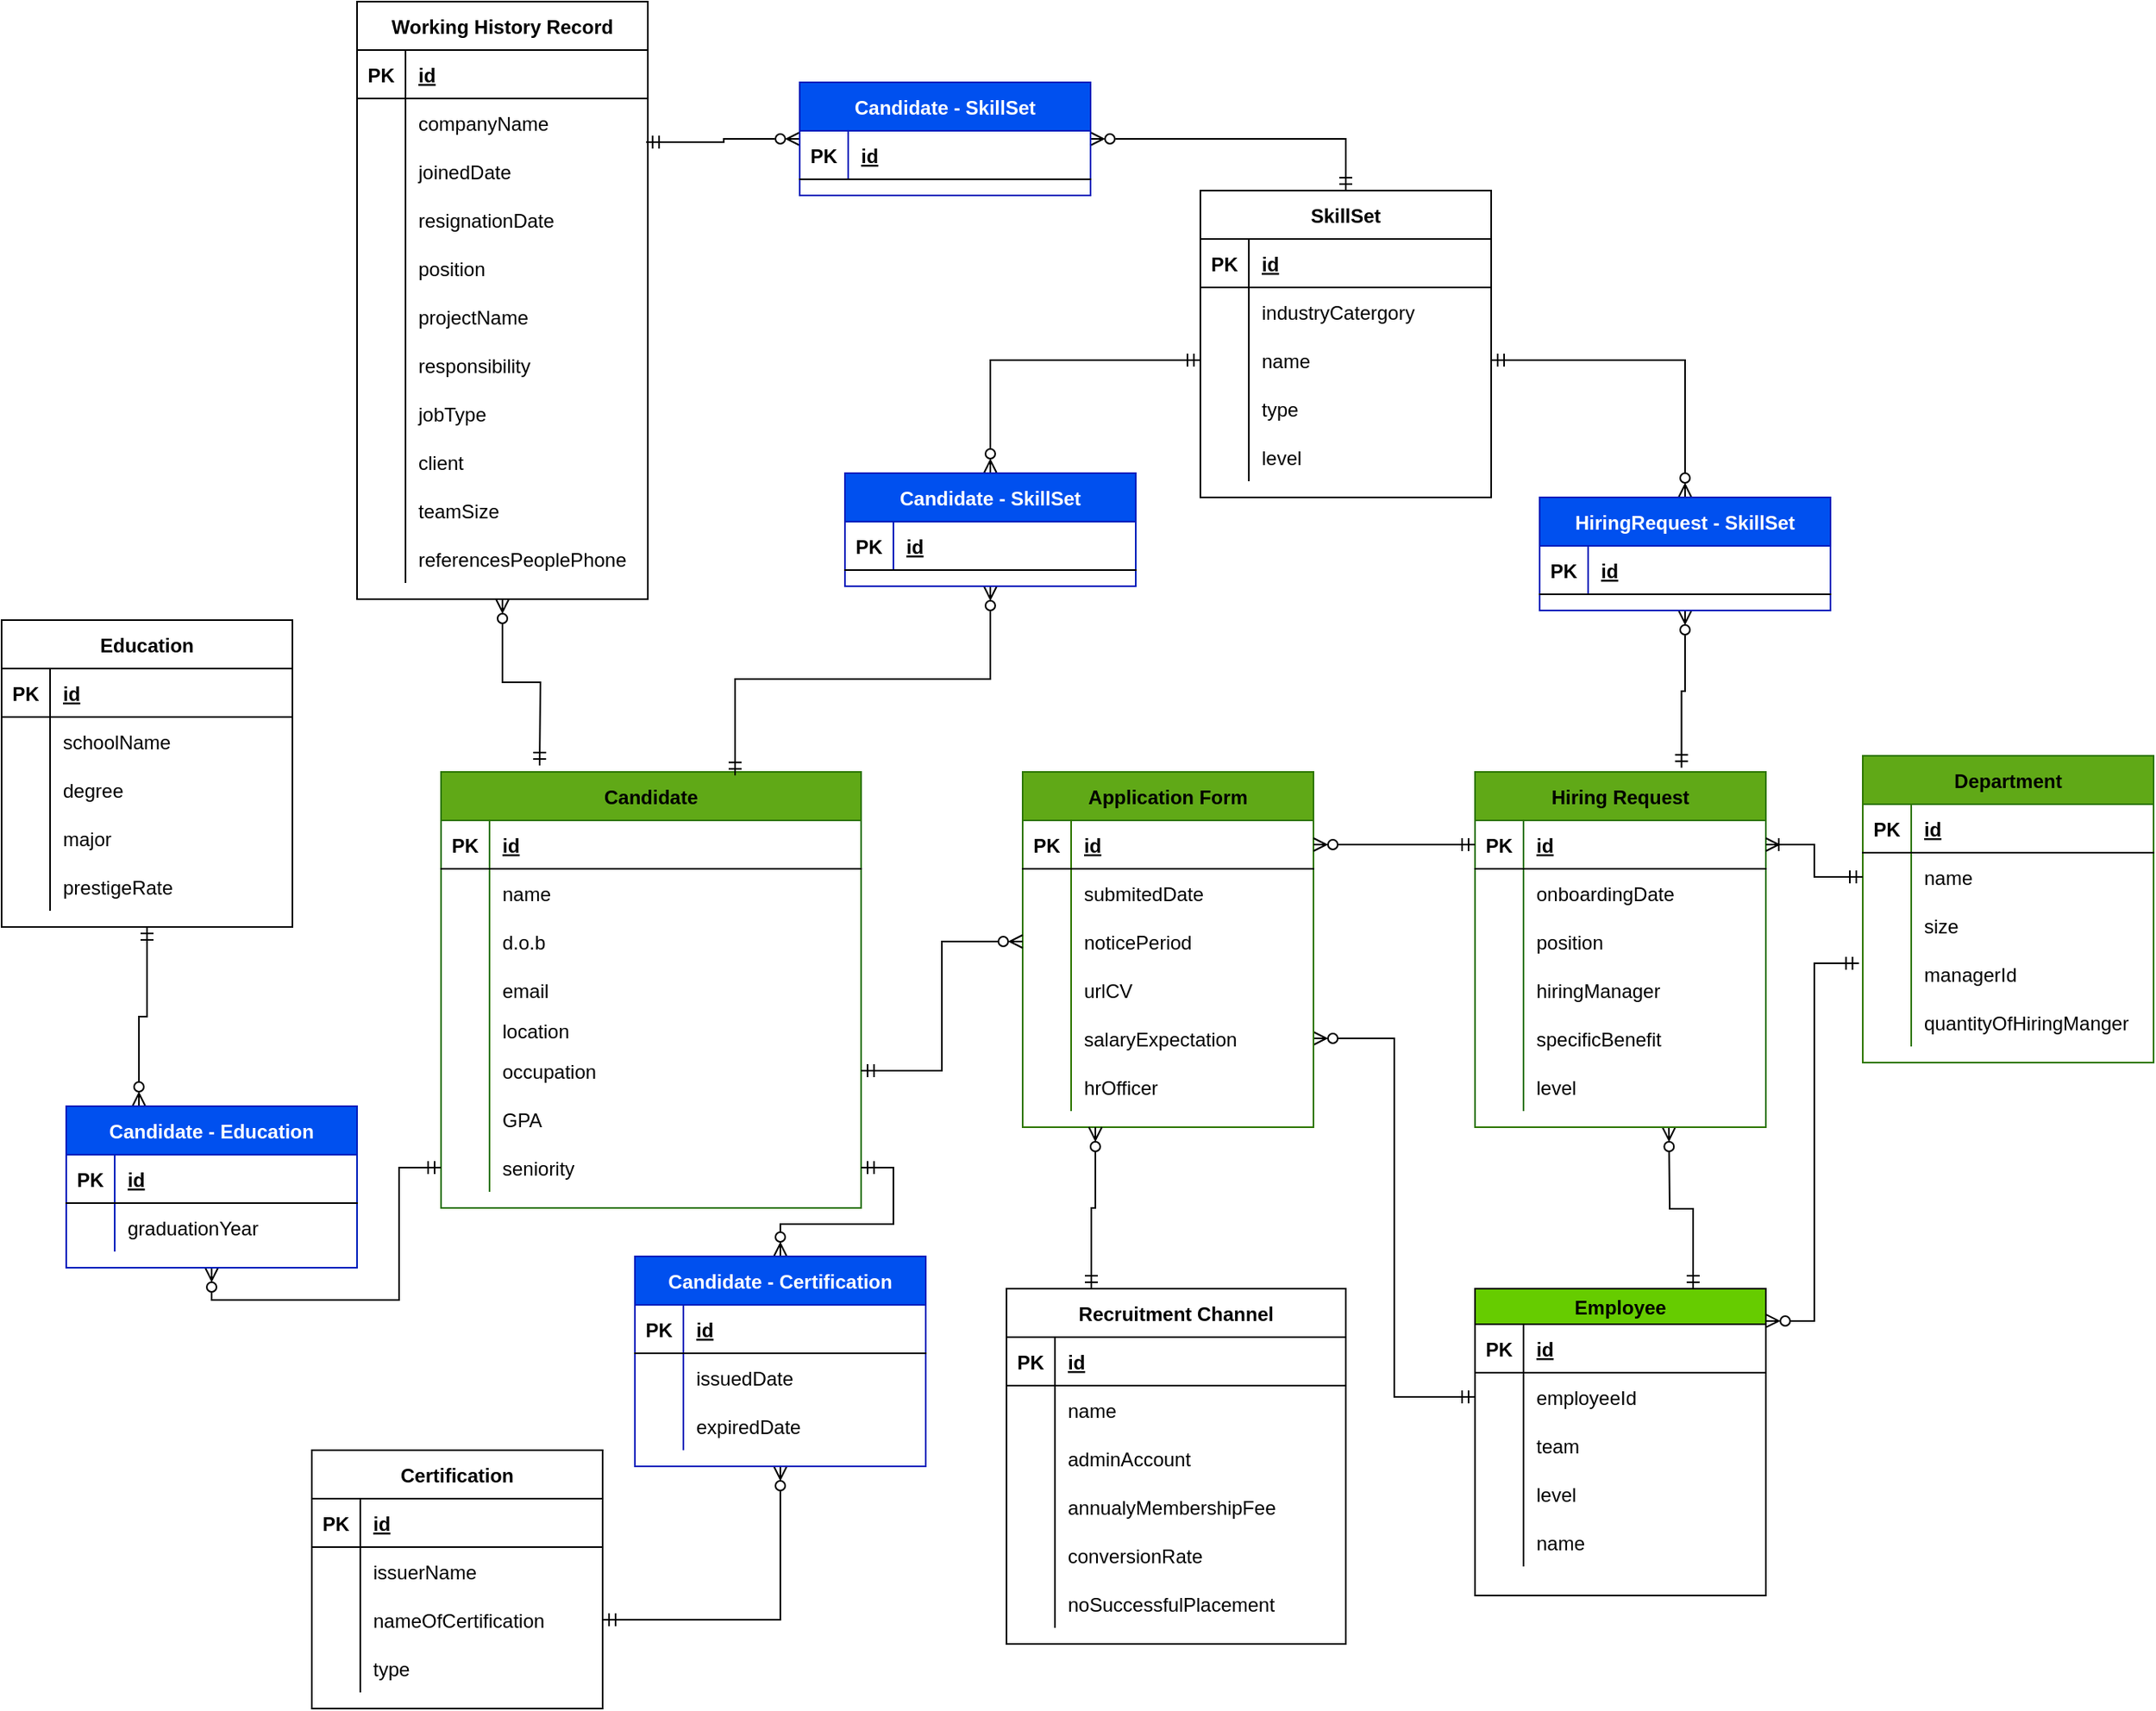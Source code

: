 <mxfile version="19.0.1" type="device" pages="2"><diagram id="AzEYc4rhdfLnysk1bP9o" name="ATS-ERD"><mxGraphModel dx="1186" dy="795" grid="0" gridSize="10" guides="1" tooltips="1" connect="1" arrows="1" fold="1" page="1" pageScale="1" pageWidth="850" pageHeight="1100" math="0" shadow="0"><root><mxCell id="0"/><mxCell id="1" parent="0"/><mxCell id="FLuF-uoLRmJaKEh8j4HG-1" value="Candidate" style="shape=table;startSize=30;container=1;collapsible=1;childLayout=tableLayout;fixedRows=1;rowLines=0;fontStyle=1;align=center;resizeLast=1;fillColor=#60a917;fontColor=#000000;strokeColor=#2D7600;" parent="1" vertex="1"><mxGeometry x="280" y="520" width="260" height="270" as="geometry"/></mxCell><mxCell id="FLuF-uoLRmJaKEh8j4HG-2" value="" style="shape=tableRow;horizontal=0;startSize=0;swimlaneHead=0;swimlaneBody=0;fillColor=none;collapsible=0;dropTarget=0;points=[[0,0.5],[1,0.5]];portConstraint=eastwest;top=0;left=0;right=0;bottom=1;" parent="FLuF-uoLRmJaKEh8j4HG-1" vertex="1"><mxGeometry y="30" width="260" height="30" as="geometry"/></mxCell><mxCell id="FLuF-uoLRmJaKEh8j4HG-3" value="PK" style="shape=partialRectangle;connectable=0;fillColor=none;top=0;left=0;bottom=0;right=0;fontStyle=1;overflow=hidden;" parent="FLuF-uoLRmJaKEh8j4HG-2" vertex="1"><mxGeometry width="30" height="30" as="geometry"><mxRectangle width="30" height="30" as="alternateBounds"/></mxGeometry></mxCell><mxCell id="FLuF-uoLRmJaKEh8j4HG-4" value="id" style="shape=partialRectangle;connectable=0;fillColor=none;top=0;left=0;bottom=0;right=0;align=left;spacingLeft=6;fontStyle=5;overflow=hidden;" parent="FLuF-uoLRmJaKEh8j4HG-2" vertex="1"><mxGeometry x="30" width="230" height="30" as="geometry"><mxRectangle width="230" height="30" as="alternateBounds"/></mxGeometry></mxCell><mxCell id="FLuF-uoLRmJaKEh8j4HG-5" value="" style="shape=tableRow;horizontal=0;startSize=0;swimlaneHead=0;swimlaneBody=0;fillColor=none;collapsible=0;dropTarget=0;points=[[0,0.5],[1,0.5]];portConstraint=eastwest;top=0;left=0;right=0;bottom=0;" parent="FLuF-uoLRmJaKEh8j4HG-1" vertex="1"><mxGeometry y="60" width="260" height="30" as="geometry"/></mxCell><mxCell id="FLuF-uoLRmJaKEh8j4HG-6" value="" style="shape=partialRectangle;connectable=0;fillColor=none;top=0;left=0;bottom=0;right=0;editable=1;overflow=hidden;" parent="FLuF-uoLRmJaKEh8j4HG-5" vertex="1"><mxGeometry width="30" height="30" as="geometry"><mxRectangle width="30" height="30" as="alternateBounds"/></mxGeometry></mxCell><mxCell id="FLuF-uoLRmJaKEh8j4HG-7" value="name" style="shape=partialRectangle;connectable=0;fillColor=none;top=0;left=0;bottom=0;right=0;align=left;spacingLeft=6;overflow=hidden;" parent="FLuF-uoLRmJaKEh8j4HG-5" vertex="1"><mxGeometry x="30" width="230" height="30" as="geometry"><mxRectangle width="230" height="30" as="alternateBounds"/></mxGeometry></mxCell><mxCell id="FLuF-uoLRmJaKEh8j4HG-8" value="" style="shape=tableRow;horizontal=0;startSize=0;swimlaneHead=0;swimlaneBody=0;fillColor=none;collapsible=0;dropTarget=0;points=[[0,0.5],[1,0.5]];portConstraint=eastwest;top=0;left=0;right=0;bottom=0;" parent="FLuF-uoLRmJaKEh8j4HG-1" vertex="1"><mxGeometry y="90" width="260" height="30" as="geometry"/></mxCell><mxCell id="FLuF-uoLRmJaKEh8j4HG-9" value="" style="shape=partialRectangle;connectable=0;fillColor=none;top=0;left=0;bottom=0;right=0;editable=1;overflow=hidden;" parent="FLuF-uoLRmJaKEh8j4HG-8" vertex="1"><mxGeometry width="30" height="30" as="geometry"><mxRectangle width="30" height="30" as="alternateBounds"/></mxGeometry></mxCell><mxCell id="FLuF-uoLRmJaKEh8j4HG-10" value="d.o.b" style="shape=partialRectangle;connectable=0;fillColor=none;top=0;left=0;bottom=0;right=0;align=left;spacingLeft=6;overflow=hidden;" parent="FLuF-uoLRmJaKEh8j4HG-8" vertex="1"><mxGeometry x="30" width="230" height="30" as="geometry"><mxRectangle width="230" height="30" as="alternateBounds"/></mxGeometry></mxCell><mxCell id="FLuF-uoLRmJaKEh8j4HG-11" value="" style="shape=tableRow;horizontal=0;startSize=0;swimlaneHead=0;swimlaneBody=0;fillColor=none;collapsible=0;dropTarget=0;points=[[0,0.5],[1,0.5]];portConstraint=eastwest;top=0;left=0;right=0;bottom=0;" parent="FLuF-uoLRmJaKEh8j4HG-1" vertex="1"><mxGeometry y="120" width="260" height="30" as="geometry"/></mxCell><mxCell id="FLuF-uoLRmJaKEh8j4HG-12" value="" style="shape=partialRectangle;connectable=0;fillColor=none;top=0;left=0;bottom=0;right=0;editable=1;overflow=hidden;" parent="FLuF-uoLRmJaKEh8j4HG-11" vertex="1"><mxGeometry width="30" height="30" as="geometry"><mxRectangle width="30" height="30" as="alternateBounds"/></mxGeometry></mxCell><mxCell id="FLuF-uoLRmJaKEh8j4HG-13" value="email" style="shape=partialRectangle;connectable=0;fillColor=none;top=0;left=0;bottom=0;right=0;align=left;spacingLeft=6;overflow=hidden;" parent="FLuF-uoLRmJaKEh8j4HG-11" vertex="1"><mxGeometry x="30" width="230" height="30" as="geometry"><mxRectangle width="230" height="30" as="alternateBounds"/></mxGeometry></mxCell><mxCell id="FLuF-uoLRmJaKEh8j4HG-14" value="" style="shape=tableRow;horizontal=0;startSize=0;swimlaneHead=0;swimlaneBody=0;fillColor=none;collapsible=0;dropTarget=0;points=[[0,0.5],[1,0.5]];portConstraint=eastwest;top=0;left=0;right=0;bottom=0;" parent="FLuF-uoLRmJaKEh8j4HG-1" vertex="1"><mxGeometry y="150" width="260" height="20" as="geometry"/></mxCell><mxCell id="FLuF-uoLRmJaKEh8j4HG-15" value="" style="shape=partialRectangle;connectable=0;fillColor=none;top=0;left=0;bottom=0;right=0;editable=1;overflow=hidden;" parent="FLuF-uoLRmJaKEh8j4HG-14" vertex="1"><mxGeometry width="30" height="20" as="geometry"><mxRectangle width="30" height="20" as="alternateBounds"/></mxGeometry></mxCell><mxCell id="FLuF-uoLRmJaKEh8j4HG-16" value="location" style="shape=partialRectangle;connectable=0;fillColor=none;top=0;left=0;bottom=0;right=0;align=left;spacingLeft=6;overflow=hidden;" parent="FLuF-uoLRmJaKEh8j4HG-14" vertex="1"><mxGeometry x="30" width="230" height="20" as="geometry"><mxRectangle width="230" height="20" as="alternateBounds"/></mxGeometry></mxCell><mxCell id="FLuF-uoLRmJaKEh8j4HG-20" value="" style="shape=tableRow;horizontal=0;startSize=0;swimlaneHead=0;swimlaneBody=0;fillColor=none;collapsible=0;dropTarget=0;points=[[0,0.5],[1,0.5]];portConstraint=eastwest;top=0;left=0;right=0;bottom=0;" parent="FLuF-uoLRmJaKEh8j4HG-1" vertex="1"><mxGeometry y="170" width="260" height="30" as="geometry"/></mxCell><mxCell id="FLuF-uoLRmJaKEh8j4HG-21" value="" style="shape=partialRectangle;connectable=0;fillColor=none;top=0;left=0;bottom=0;right=0;editable=1;overflow=hidden;" parent="FLuF-uoLRmJaKEh8j4HG-20" vertex="1"><mxGeometry width="30" height="30" as="geometry"><mxRectangle width="30" height="30" as="alternateBounds"/></mxGeometry></mxCell><mxCell id="FLuF-uoLRmJaKEh8j4HG-22" value="occupation" style="shape=partialRectangle;connectable=0;fillColor=none;top=0;left=0;bottom=0;right=0;align=left;spacingLeft=6;overflow=hidden;" parent="FLuF-uoLRmJaKEh8j4HG-20" vertex="1"><mxGeometry x="30" width="230" height="30" as="geometry"><mxRectangle width="230" height="30" as="alternateBounds"/></mxGeometry></mxCell><mxCell id="FLuF-uoLRmJaKEh8j4HG-26" value="" style="shape=tableRow;horizontal=0;startSize=0;swimlaneHead=0;swimlaneBody=0;fillColor=none;collapsible=0;dropTarget=0;points=[[0,0.5],[1,0.5]];portConstraint=eastwest;top=0;left=0;right=0;bottom=0;" parent="FLuF-uoLRmJaKEh8j4HG-1" vertex="1"><mxGeometry y="200" width="260" height="30" as="geometry"/></mxCell><mxCell id="FLuF-uoLRmJaKEh8j4HG-27" value="" style="shape=partialRectangle;connectable=0;fillColor=none;top=0;left=0;bottom=0;right=0;editable=1;overflow=hidden;" parent="FLuF-uoLRmJaKEh8j4HG-26" vertex="1"><mxGeometry width="30" height="30" as="geometry"><mxRectangle width="30" height="30" as="alternateBounds"/></mxGeometry></mxCell><mxCell id="FLuF-uoLRmJaKEh8j4HG-28" value="GPA" style="shape=partialRectangle;connectable=0;fillColor=none;top=0;left=0;bottom=0;right=0;align=left;spacingLeft=6;overflow=hidden;" parent="FLuF-uoLRmJaKEh8j4HG-26" vertex="1"><mxGeometry x="30" width="230" height="30" as="geometry"><mxRectangle width="230" height="30" as="alternateBounds"/></mxGeometry></mxCell><mxCell id="bPDIQmX7RQQk0gytTNWI-4" value="" style="shape=tableRow;horizontal=0;startSize=0;swimlaneHead=0;swimlaneBody=0;fillColor=none;collapsible=0;dropTarget=0;points=[[0,0.5],[1,0.5]];portConstraint=eastwest;top=0;left=0;right=0;bottom=0;" parent="FLuF-uoLRmJaKEh8j4HG-1" vertex="1"><mxGeometry y="230" width="260" height="30" as="geometry"/></mxCell><mxCell id="bPDIQmX7RQQk0gytTNWI-5" value="" style="shape=partialRectangle;connectable=0;fillColor=none;top=0;left=0;bottom=0;right=0;editable=1;overflow=hidden;" parent="bPDIQmX7RQQk0gytTNWI-4" vertex="1"><mxGeometry width="30" height="30" as="geometry"><mxRectangle width="30" height="30" as="alternateBounds"/></mxGeometry></mxCell><mxCell id="bPDIQmX7RQQk0gytTNWI-6" value="seniority" style="shape=partialRectangle;connectable=0;fillColor=none;top=0;left=0;bottom=0;right=0;align=left;spacingLeft=6;overflow=hidden;" parent="bPDIQmX7RQQk0gytTNWI-4" vertex="1"><mxGeometry x="30" width="230" height="30" as="geometry"><mxRectangle width="230" height="30" as="alternateBounds"/></mxGeometry></mxCell><mxCell id="FLuF-uoLRmJaKEh8j4HG-72" style="edgeStyle=orthogonalEdgeStyle;rounded=0;orthogonalLoop=1;jettySize=auto;html=1;startArrow=ERzeroToMany;startFill=0;endArrow=ERmandOne;endFill=0;" parent="1" source="FLuF-uoLRmJaKEh8j4HG-35" edge="1"><mxGeometry relative="1" as="geometry"><mxPoint x="341" y="516" as="targetPoint"/></mxGeometry></mxCell><mxCell id="FLuF-uoLRmJaKEh8j4HG-35" value="Working History Record" style="shape=table;startSize=30;container=1;collapsible=1;childLayout=tableLayout;fixedRows=1;rowLines=0;fontStyle=1;align=center;resizeLast=1;" parent="1" vertex="1"><mxGeometry x="228" y="43" width="180" height="370" as="geometry"/></mxCell><mxCell id="FLuF-uoLRmJaKEh8j4HG-36" value="" style="shape=tableRow;horizontal=0;startSize=0;swimlaneHead=0;swimlaneBody=0;fillColor=none;collapsible=0;dropTarget=0;points=[[0,0.5],[1,0.5]];portConstraint=eastwest;top=0;left=0;right=0;bottom=1;" parent="FLuF-uoLRmJaKEh8j4HG-35" vertex="1"><mxGeometry y="30" width="180" height="30" as="geometry"/></mxCell><mxCell id="FLuF-uoLRmJaKEh8j4HG-37" value="PK" style="shape=partialRectangle;connectable=0;fillColor=none;top=0;left=0;bottom=0;right=0;fontStyle=1;overflow=hidden;" parent="FLuF-uoLRmJaKEh8j4HG-36" vertex="1"><mxGeometry width="30" height="30" as="geometry"><mxRectangle width="30" height="30" as="alternateBounds"/></mxGeometry></mxCell><mxCell id="FLuF-uoLRmJaKEh8j4HG-38" value="id" style="shape=partialRectangle;connectable=0;fillColor=none;top=0;left=0;bottom=0;right=0;align=left;spacingLeft=6;fontStyle=5;overflow=hidden;" parent="FLuF-uoLRmJaKEh8j4HG-36" vertex="1"><mxGeometry x="30" width="150" height="30" as="geometry"><mxRectangle width="150" height="30" as="alternateBounds"/></mxGeometry></mxCell><mxCell id="FLuF-uoLRmJaKEh8j4HG-39" value="" style="shape=tableRow;horizontal=0;startSize=0;swimlaneHead=0;swimlaneBody=0;fillColor=none;collapsible=0;dropTarget=0;points=[[0,0.5],[1,0.5]];portConstraint=eastwest;top=0;left=0;right=0;bottom=0;" parent="FLuF-uoLRmJaKEh8j4HG-35" vertex="1"><mxGeometry y="60" width="180" height="30" as="geometry"/></mxCell><mxCell id="FLuF-uoLRmJaKEh8j4HG-40" value="" style="shape=partialRectangle;connectable=0;fillColor=none;top=0;left=0;bottom=0;right=0;editable=1;overflow=hidden;" parent="FLuF-uoLRmJaKEh8j4HG-39" vertex="1"><mxGeometry width="30" height="30" as="geometry"><mxRectangle width="30" height="30" as="alternateBounds"/></mxGeometry></mxCell><mxCell id="FLuF-uoLRmJaKEh8j4HG-41" value="companyName" style="shape=partialRectangle;connectable=0;fillColor=none;top=0;left=0;bottom=0;right=0;align=left;spacingLeft=6;overflow=hidden;" parent="FLuF-uoLRmJaKEh8j4HG-39" vertex="1"><mxGeometry x="30" width="150" height="30" as="geometry"><mxRectangle width="150" height="30" as="alternateBounds"/></mxGeometry></mxCell><mxCell id="FLuF-uoLRmJaKEh8j4HG-42" value="" style="shape=tableRow;horizontal=0;startSize=0;swimlaneHead=0;swimlaneBody=0;fillColor=none;collapsible=0;dropTarget=0;points=[[0,0.5],[1,0.5]];portConstraint=eastwest;top=0;left=0;right=0;bottom=0;" parent="FLuF-uoLRmJaKEh8j4HG-35" vertex="1"><mxGeometry y="90" width="180" height="30" as="geometry"/></mxCell><mxCell id="FLuF-uoLRmJaKEh8j4HG-43" value="" style="shape=partialRectangle;connectable=0;fillColor=none;top=0;left=0;bottom=0;right=0;editable=1;overflow=hidden;" parent="FLuF-uoLRmJaKEh8j4HG-42" vertex="1"><mxGeometry width="30" height="30" as="geometry"><mxRectangle width="30" height="30" as="alternateBounds"/></mxGeometry></mxCell><mxCell id="FLuF-uoLRmJaKEh8j4HG-44" value="joinedDate" style="shape=partialRectangle;connectable=0;fillColor=none;top=0;left=0;bottom=0;right=0;align=left;spacingLeft=6;overflow=hidden;" parent="FLuF-uoLRmJaKEh8j4HG-42" vertex="1"><mxGeometry x="30" width="150" height="30" as="geometry"><mxRectangle width="150" height="30" as="alternateBounds"/></mxGeometry></mxCell><mxCell id="FLuF-uoLRmJaKEh8j4HG-45" value="" style="shape=tableRow;horizontal=0;startSize=0;swimlaneHead=0;swimlaneBody=0;fillColor=none;collapsible=0;dropTarget=0;points=[[0,0.5],[1,0.5]];portConstraint=eastwest;top=0;left=0;right=0;bottom=0;" parent="FLuF-uoLRmJaKEh8j4HG-35" vertex="1"><mxGeometry y="120" width="180" height="30" as="geometry"/></mxCell><mxCell id="FLuF-uoLRmJaKEh8j4HG-46" value="" style="shape=partialRectangle;connectable=0;fillColor=none;top=0;left=0;bottom=0;right=0;editable=1;overflow=hidden;" parent="FLuF-uoLRmJaKEh8j4HG-45" vertex="1"><mxGeometry width="30" height="30" as="geometry"><mxRectangle width="30" height="30" as="alternateBounds"/></mxGeometry></mxCell><mxCell id="FLuF-uoLRmJaKEh8j4HG-47" value="resignationDate" style="shape=partialRectangle;connectable=0;fillColor=none;top=0;left=0;bottom=0;right=0;align=left;spacingLeft=6;overflow=hidden;" parent="FLuF-uoLRmJaKEh8j4HG-45" vertex="1"><mxGeometry x="30" width="150" height="30" as="geometry"><mxRectangle width="150" height="30" as="alternateBounds"/></mxGeometry></mxCell><mxCell id="FLuF-uoLRmJaKEh8j4HG-51" value="" style="shape=tableRow;horizontal=0;startSize=0;swimlaneHead=0;swimlaneBody=0;fillColor=none;collapsible=0;dropTarget=0;points=[[0,0.5],[1,0.5]];portConstraint=eastwest;top=0;left=0;right=0;bottom=0;" parent="FLuF-uoLRmJaKEh8j4HG-35" vertex="1"><mxGeometry y="150" width="180" height="30" as="geometry"/></mxCell><mxCell id="FLuF-uoLRmJaKEh8j4HG-52" value="" style="shape=partialRectangle;connectable=0;fillColor=none;top=0;left=0;bottom=0;right=0;editable=1;overflow=hidden;" parent="FLuF-uoLRmJaKEh8j4HG-51" vertex="1"><mxGeometry width="30" height="30" as="geometry"><mxRectangle width="30" height="30" as="alternateBounds"/></mxGeometry></mxCell><mxCell id="FLuF-uoLRmJaKEh8j4HG-53" value="position" style="shape=partialRectangle;connectable=0;fillColor=none;top=0;left=0;bottom=0;right=0;align=left;spacingLeft=6;overflow=hidden;" parent="FLuF-uoLRmJaKEh8j4HG-51" vertex="1"><mxGeometry x="30" width="150" height="30" as="geometry"><mxRectangle width="150" height="30" as="alternateBounds"/></mxGeometry></mxCell><mxCell id="FLuF-uoLRmJaKEh8j4HG-54" value="" style="shape=tableRow;horizontal=0;startSize=0;swimlaneHead=0;swimlaneBody=0;fillColor=none;collapsible=0;dropTarget=0;points=[[0,0.5],[1,0.5]];portConstraint=eastwest;top=0;left=0;right=0;bottom=0;" parent="FLuF-uoLRmJaKEh8j4HG-35" vertex="1"><mxGeometry y="180" width="180" height="30" as="geometry"/></mxCell><mxCell id="FLuF-uoLRmJaKEh8j4HG-55" value="" style="shape=partialRectangle;connectable=0;fillColor=none;top=0;left=0;bottom=0;right=0;editable=1;overflow=hidden;" parent="FLuF-uoLRmJaKEh8j4HG-54" vertex="1"><mxGeometry width="30" height="30" as="geometry"><mxRectangle width="30" height="30" as="alternateBounds"/></mxGeometry></mxCell><mxCell id="FLuF-uoLRmJaKEh8j4HG-56" value="projectName" style="shape=partialRectangle;connectable=0;fillColor=none;top=0;left=0;bottom=0;right=0;align=left;spacingLeft=6;overflow=hidden;" parent="FLuF-uoLRmJaKEh8j4HG-54" vertex="1"><mxGeometry x="30" width="150" height="30" as="geometry"><mxRectangle width="150" height="30" as="alternateBounds"/></mxGeometry></mxCell><mxCell id="FLuF-uoLRmJaKEh8j4HG-57" value="" style="shape=tableRow;horizontal=0;startSize=0;swimlaneHead=0;swimlaneBody=0;fillColor=none;collapsible=0;dropTarget=0;points=[[0,0.5],[1,0.5]];portConstraint=eastwest;top=0;left=0;right=0;bottom=0;" parent="FLuF-uoLRmJaKEh8j4HG-35" vertex="1"><mxGeometry y="210" width="180" height="30" as="geometry"/></mxCell><mxCell id="FLuF-uoLRmJaKEh8j4HG-58" value="" style="shape=partialRectangle;connectable=0;fillColor=none;top=0;left=0;bottom=0;right=0;editable=1;overflow=hidden;" parent="FLuF-uoLRmJaKEh8j4HG-57" vertex="1"><mxGeometry width="30" height="30" as="geometry"><mxRectangle width="30" height="30" as="alternateBounds"/></mxGeometry></mxCell><mxCell id="FLuF-uoLRmJaKEh8j4HG-59" value="responsibility" style="shape=partialRectangle;connectable=0;fillColor=none;top=0;left=0;bottom=0;right=0;align=left;spacingLeft=6;overflow=hidden;" parent="FLuF-uoLRmJaKEh8j4HG-57" vertex="1"><mxGeometry x="30" width="150" height="30" as="geometry"><mxRectangle width="150" height="30" as="alternateBounds"/></mxGeometry></mxCell><mxCell id="FLuF-uoLRmJaKEh8j4HG-60" value="" style="shape=tableRow;horizontal=0;startSize=0;swimlaneHead=0;swimlaneBody=0;fillColor=none;collapsible=0;dropTarget=0;points=[[0,0.5],[1,0.5]];portConstraint=eastwest;top=0;left=0;right=0;bottom=0;" parent="FLuF-uoLRmJaKEh8j4HG-35" vertex="1"><mxGeometry y="240" width="180" height="30" as="geometry"/></mxCell><mxCell id="FLuF-uoLRmJaKEh8j4HG-61" value="" style="shape=partialRectangle;connectable=0;fillColor=none;top=0;left=0;bottom=0;right=0;editable=1;overflow=hidden;" parent="FLuF-uoLRmJaKEh8j4HG-60" vertex="1"><mxGeometry width="30" height="30" as="geometry"><mxRectangle width="30" height="30" as="alternateBounds"/></mxGeometry></mxCell><mxCell id="FLuF-uoLRmJaKEh8j4HG-62" value="jobType" style="shape=partialRectangle;connectable=0;fillColor=none;top=0;left=0;bottom=0;right=0;align=left;spacingLeft=6;overflow=hidden;" parent="FLuF-uoLRmJaKEh8j4HG-60" vertex="1"><mxGeometry x="30" width="150" height="30" as="geometry"><mxRectangle width="150" height="30" as="alternateBounds"/></mxGeometry></mxCell><mxCell id="FLuF-uoLRmJaKEh8j4HG-63" value="" style="shape=tableRow;horizontal=0;startSize=0;swimlaneHead=0;swimlaneBody=0;fillColor=none;collapsible=0;dropTarget=0;points=[[0,0.5],[1,0.5]];portConstraint=eastwest;top=0;left=0;right=0;bottom=0;" parent="FLuF-uoLRmJaKEh8j4HG-35" vertex="1"><mxGeometry y="270" width="180" height="30" as="geometry"/></mxCell><mxCell id="FLuF-uoLRmJaKEh8j4HG-64" value="" style="shape=partialRectangle;connectable=0;fillColor=none;top=0;left=0;bottom=0;right=0;editable=1;overflow=hidden;" parent="FLuF-uoLRmJaKEh8j4HG-63" vertex="1"><mxGeometry width="30" height="30" as="geometry"><mxRectangle width="30" height="30" as="alternateBounds"/></mxGeometry></mxCell><mxCell id="FLuF-uoLRmJaKEh8j4HG-65" value="client" style="shape=partialRectangle;connectable=0;fillColor=none;top=0;left=0;bottom=0;right=0;align=left;spacingLeft=6;overflow=hidden;" parent="FLuF-uoLRmJaKEh8j4HG-63" vertex="1"><mxGeometry x="30" width="150" height="30" as="geometry"><mxRectangle width="150" height="30" as="alternateBounds"/></mxGeometry></mxCell><mxCell id="FLuF-uoLRmJaKEh8j4HG-66" value="" style="shape=tableRow;horizontal=0;startSize=0;swimlaneHead=0;swimlaneBody=0;fillColor=none;collapsible=0;dropTarget=0;points=[[0,0.5],[1,0.5]];portConstraint=eastwest;top=0;left=0;right=0;bottom=0;" parent="FLuF-uoLRmJaKEh8j4HG-35" vertex="1"><mxGeometry y="300" width="180" height="30" as="geometry"/></mxCell><mxCell id="FLuF-uoLRmJaKEh8j4HG-67" value="" style="shape=partialRectangle;connectable=0;fillColor=none;top=0;left=0;bottom=0;right=0;editable=1;overflow=hidden;" parent="FLuF-uoLRmJaKEh8j4HG-66" vertex="1"><mxGeometry width="30" height="30" as="geometry"><mxRectangle width="30" height="30" as="alternateBounds"/></mxGeometry></mxCell><mxCell id="FLuF-uoLRmJaKEh8j4HG-68" value="teamSize" style="shape=partialRectangle;connectable=0;fillColor=none;top=0;left=0;bottom=0;right=0;align=left;spacingLeft=6;overflow=hidden;" parent="FLuF-uoLRmJaKEh8j4HG-66" vertex="1"><mxGeometry x="30" width="150" height="30" as="geometry"><mxRectangle width="150" height="30" as="alternateBounds"/></mxGeometry></mxCell><mxCell id="FLuF-uoLRmJaKEh8j4HG-88" value="" style="shape=tableRow;horizontal=0;startSize=0;swimlaneHead=0;swimlaneBody=0;fillColor=none;collapsible=0;dropTarget=0;points=[[0,0.5],[1,0.5]];portConstraint=eastwest;top=0;left=0;right=0;bottom=0;" parent="FLuF-uoLRmJaKEh8j4HG-35" vertex="1"><mxGeometry y="330" width="180" height="30" as="geometry"/></mxCell><mxCell id="FLuF-uoLRmJaKEh8j4HG-89" value="" style="shape=partialRectangle;connectable=0;fillColor=none;top=0;left=0;bottom=0;right=0;editable=1;overflow=hidden;" parent="FLuF-uoLRmJaKEh8j4HG-88" vertex="1"><mxGeometry width="30" height="30" as="geometry"><mxRectangle width="30" height="30" as="alternateBounds"/></mxGeometry></mxCell><mxCell id="FLuF-uoLRmJaKEh8j4HG-90" value="referencesPeoplePhone" style="shape=partialRectangle;connectable=0;fillColor=none;top=0;left=0;bottom=0;right=0;align=left;spacingLeft=6;overflow=hidden;" parent="FLuF-uoLRmJaKEh8j4HG-88" vertex="1"><mxGeometry x="30" width="150" height="30" as="geometry"><mxRectangle width="150" height="30" as="alternateBounds"/></mxGeometry></mxCell><mxCell id="FLuF-uoLRmJaKEh8j4HG-150" style="rounded=0;orthogonalLoop=1;jettySize=auto;html=1;entryX=0;entryY=0.5;entryDx=0;entryDy=0;startArrow=ERzeroToMany;startFill=0;endArrow=ERmandOne;endFill=0;exitX=1;exitY=0.5;exitDx=0;exitDy=0;edgeStyle=orthogonalEdgeStyle;" parent="1" source="FLuF-uoLRmJaKEh8j4HG-17" target="FLuF-uoLRmJaKEh8j4HG-140" edge="1"><mxGeometry relative="1" as="geometry"><mxPoint x="770" y="820" as="sourcePoint"/></mxGeometry></mxCell><mxCell id="FLuF-uoLRmJaKEh8j4HG-73" value="Application Form" style="shape=table;startSize=30;container=1;collapsible=1;childLayout=tableLayout;fixedRows=1;rowLines=0;fontStyle=1;align=center;resizeLast=1;fillColor=#60a917;strokeColor=#2D7600;fontColor=#000000;" parent="1" vertex="1"><mxGeometry x="640" y="520" width="180" height="220" as="geometry"/></mxCell><mxCell id="FLuF-uoLRmJaKEh8j4HG-74" value="" style="shape=tableRow;horizontal=0;startSize=0;swimlaneHead=0;swimlaneBody=0;fillColor=none;collapsible=0;dropTarget=0;points=[[0,0.5],[1,0.5]];portConstraint=eastwest;top=0;left=0;right=0;bottom=1;" parent="FLuF-uoLRmJaKEh8j4HG-73" vertex="1"><mxGeometry y="30" width="180" height="30" as="geometry"/></mxCell><mxCell id="FLuF-uoLRmJaKEh8j4HG-75" value="PK" style="shape=partialRectangle;connectable=0;fillColor=none;top=0;left=0;bottom=0;right=0;fontStyle=1;overflow=hidden;" parent="FLuF-uoLRmJaKEh8j4HG-74" vertex="1"><mxGeometry width="30" height="30" as="geometry"><mxRectangle width="30" height="30" as="alternateBounds"/></mxGeometry></mxCell><mxCell id="FLuF-uoLRmJaKEh8j4HG-76" value="id" style="shape=partialRectangle;connectable=0;fillColor=none;top=0;left=0;bottom=0;right=0;align=left;spacingLeft=6;fontStyle=5;overflow=hidden;" parent="FLuF-uoLRmJaKEh8j4HG-74" vertex="1"><mxGeometry x="30" width="150" height="30" as="geometry"><mxRectangle width="150" height="30" as="alternateBounds"/></mxGeometry></mxCell><mxCell id="FLuF-uoLRmJaKEh8j4HG-77" value="" style="shape=tableRow;horizontal=0;startSize=0;swimlaneHead=0;swimlaneBody=0;fillColor=none;collapsible=0;dropTarget=0;points=[[0,0.5],[1,0.5]];portConstraint=eastwest;top=0;left=0;right=0;bottom=0;" parent="FLuF-uoLRmJaKEh8j4HG-73" vertex="1"><mxGeometry y="60" width="180" height="30" as="geometry"/></mxCell><mxCell id="FLuF-uoLRmJaKEh8j4HG-78" value="" style="shape=partialRectangle;connectable=0;fillColor=none;top=0;left=0;bottom=0;right=0;editable=1;overflow=hidden;" parent="FLuF-uoLRmJaKEh8j4HG-77" vertex="1"><mxGeometry width="30" height="30" as="geometry"><mxRectangle width="30" height="30" as="alternateBounds"/></mxGeometry></mxCell><mxCell id="FLuF-uoLRmJaKEh8j4HG-79" value="submitedDate" style="shape=partialRectangle;connectable=0;fillColor=none;top=0;left=0;bottom=0;right=0;align=left;spacingLeft=6;overflow=hidden;" parent="FLuF-uoLRmJaKEh8j4HG-77" vertex="1"><mxGeometry x="30" width="150" height="30" as="geometry"><mxRectangle width="150" height="30" as="alternateBounds"/></mxGeometry></mxCell><mxCell id="FLuF-uoLRmJaKEh8j4HG-154" value="" style="shape=tableRow;horizontal=0;startSize=0;swimlaneHead=0;swimlaneBody=0;fillColor=none;collapsible=0;dropTarget=0;points=[[0,0.5],[1,0.5]];portConstraint=eastwest;top=0;left=0;right=0;bottom=0;" parent="FLuF-uoLRmJaKEh8j4HG-73" vertex="1"><mxGeometry y="90" width="180" height="30" as="geometry"/></mxCell><mxCell id="FLuF-uoLRmJaKEh8j4HG-155" value="" style="shape=partialRectangle;connectable=0;fillColor=none;top=0;left=0;bottom=0;right=0;editable=1;overflow=hidden;" parent="FLuF-uoLRmJaKEh8j4HG-154" vertex="1"><mxGeometry width="30" height="30" as="geometry"><mxRectangle width="30" height="30" as="alternateBounds"/></mxGeometry></mxCell><mxCell id="FLuF-uoLRmJaKEh8j4HG-156" value="noticePeriod" style="shape=partialRectangle;connectable=0;fillColor=none;top=0;left=0;bottom=0;right=0;align=left;spacingLeft=6;overflow=hidden;" parent="FLuF-uoLRmJaKEh8j4HG-154" vertex="1"><mxGeometry x="30" width="150" height="30" as="geometry"><mxRectangle width="150" height="30" as="alternateBounds"/></mxGeometry></mxCell><mxCell id="bPDIQmX7RQQk0gytTNWI-1" value="" style="shape=tableRow;horizontal=0;startSize=0;swimlaneHead=0;swimlaneBody=0;fillColor=none;collapsible=0;dropTarget=0;points=[[0,0.5],[1,0.5]];portConstraint=eastwest;top=0;left=0;right=0;bottom=0;" parent="FLuF-uoLRmJaKEh8j4HG-73" vertex="1"><mxGeometry y="120" width="180" height="30" as="geometry"/></mxCell><mxCell id="bPDIQmX7RQQk0gytTNWI-2" value="" style="shape=partialRectangle;connectable=0;fillColor=none;top=0;left=0;bottom=0;right=0;editable=1;overflow=hidden;" parent="bPDIQmX7RQQk0gytTNWI-1" vertex="1"><mxGeometry width="30" height="30" as="geometry"><mxRectangle width="30" height="30" as="alternateBounds"/></mxGeometry></mxCell><mxCell id="bPDIQmX7RQQk0gytTNWI-3" value="urlCV" style="shape=partialRectangle;connectable=0;fillColor=none;top=0;left=0;bottom=0;right=0;align=left;spacingLeft=6;overflow=hidden;" parent="bPDIQmX7RQQk0gytTNWI-1" vertex="1"><mxGeometry x="30" width="150" height="30" as="geometry"><mxRectangle width="150" height="30" as="alternateBounds"/></mxGeometry></mxCell><mxCell id="FLuF-uoLRmJaKEh8j4HG-17" value="" style="shape=tableRow;horizontal=0;startSize=0;swimlaneHead=0;swimlaneBody=0;fillColor=none;collapsible=0;dropTarget=0;points=[[0,0.5],[1,0.5]];portConstraint=eastwest;top=0;left=0;right=0;bottom=0;" parent="FLuF-uoLRmJaKEh8j4HG-73" vertex="1"><mxGeometry y="150" width="180" height="30" as="geometry"/></mxCell><mxCell id="FLuF-uoLRmJaKEh8j4HG-18" value="" style="shape=partialRectangle;connectable=0;fillColor=none;top=0;left=0;bottom=0;right=0;editable=1;overflow=hidden;" parent="FLuF-uoLRmJaKEh8j4HG-17" vertex="1"><mxGeometry width="30" height="30" as="geometry"><mxRectangle width="30" height="30" as="alternateBounds"/></mxGeometry></mxCell><mxCell id="FLuF-uoLRmJaKEh8j4HG-19" value="salaryExpectation" style="shape=partialRectangle;connectable=0;fillColor=none;top=0;left=0;bottom=0;right=0;align=left;spacingLeft=6;overflow=hidden;" parent="FLuF-uoLRmJaKEh8j4HG-17" vertex="1"><mxGeometry x="30" width="150" height="30" as="geometry"><mxRectangle width="150" height="30" as="alternateBounds"/></mxGeometry></mxCell><mxCell id="XYIR9zrBw4Na5h1U-yKf-1" value="" style="shape=tableRow;horizontal=0;startSize=0;swimlaneHead=0;swimlaneBody=0;fillColor=none;collapsible=0;dropTarget=0;points=[[0,0.5],[1,0.5]];portConstraint=eastwest;top=0;left=0;right=0;bottom=0;" parent="FLuF-uoLRmJaKEh8j4HG-73" vertex="1"><mxGeometry y="180" width="180" height="30" as="geometry"/></mxCell><mxCell id="XYIR9zrBw4Na5h1U-yKf-2" value="" style="shape=partialRectangle;connectable=0;fillColor=none;top=0;left=0;bottom=0;right=0;editable=1;overflow=hidden;" parent="XYIR9zrBw4Na5h1U-yKf-1" vertex="1"><mxGeometry width="30" height="30" as="geometry"><mxRectangle width="30" height="30" as="alternateBounds"/></mxGeometry></mxCell><mxCell id="XYIR9zrBw4Na5h1U-yKf-3" value="hrOfficer" style="shape=partialRectangle;connectable=0;fillColor=none;top=0;left=0;bottom=0;right=0;align=left;spacingLeft=6;overflow=hidden;" parent="XYIR9zrBw4Na5h1U-yKf-1" vertex="1"><mxGeometry x="30" width="150" height="30" as="geometry"><mxRectangle width="150" height="30" as="alternateBounds"/></mxGeometry></mxCell><mxCell id="FLuF-uoLRmJaKEh8j4HG-207" style="rounded=0;orthogonalLoop=1;jettySize=auto;html=1;entryX=1;entryY=0.105;entryDx=0;entryDy=0;entryPerimeter=0;startArrow=ERmandOne;startFill=0;endArrow=ERzeroToMany;endFill=0;exitX=-0.013;exitY=0.284;exitDx=0;exitDy=0;exitPerimeter=0;edgeStyle=orthogonalEdgeStyle;" parent="1" source="FLuF-uoLRmJaKEh8j4HG-243" target="FLuF-uoLRmJaKEh8j4HG-192" edge="1"><mxGeometry relative="1" as="geometry"/></mxCell><mxCell id="FLuF-uoLRmJaKEh8j4HG-102" value="Department" style="shape=table;startSize=30;container=1;collapsible=1;childLayout=tableLayout;fixedRows=1;rowLines=0;fontStyle=1;align=center;resizeLast=1;fillColor=#60a917;strokeColor=#2D7600;fontColor=#000000;" parent="1" vertex="1"><mxGeometry x="1160" y="510" width="180" height="190" as="geometry"/></mxCell><mxCell id="FLuF-uoLRmJaKEh8j4HG-103" value="" style="shape=tableRow;horizontal=0;startSize=0;swimlaneHead=0;swimlaneBody=0;fillColor=none;collapsible=0;dropTarget=0;points=[[0,0.5],[1,0.5]];portConstraint=eastwest;top=0;left=0;right=0;bottom=1;" parent="FLuF-uoLRmJaKEh8j4HG-102" vertex="1"><mxGeometry y="30" width="180" height="30" as="geometry"/></mxCell><mxCell id="FLuF-uoLRmJaKEh8j4HG-104" value="PK" style="shape=partialRectangle;connectable=0;fillColor=none;top=0;left=0;bottom=0;right=0;fontStyle=1;overflow=hidden;" parent="FLuF-uoLRmJaKEh8j4HG-103" vertex="1"><mxGeometry width="30" height="30" as="geometry"><mxRectangle width="30" height="30" as="alternateBounds"/></mxGeometry></mxCell><mxCell id="FLuF-uoLRmJaKEh8j4HG-105" value="id" style="shape=partialRectangle;connectable=0;fillColor=none;top=0;left=0;bottom=0;right=0;align=left;spacingLeft=6;fontStyle=5;overflow=hidden;" parent="FLuF-uoLRmJaKEh8j4HG-103" vertex="1"><mxGeometry x="30" width="150" height="30" as="geometry"><mxRectangle width="150" height="30" as="alternateBounds"/></mxGeometry></mxCell><mxCell id="FLuF-uoLRmJaKEh8j4HG-106" value="" style="shape=tableRow;horizontal=0;startSize=0;swimlaneHead=0;swimlaneBody=0;fillColor=none;collapsible=0;dropTarget=0;points=[[0,0.5],[1,0.5]];portConstraint=eastwest;top=0;left=0;right=0;bottom=0;" parent="FLuF-uoLRmJaKEh8j4HG-102" vertex="1"><mxGeometry y="60" width="180" height="30" as="geometry"/></mxCell><mxCell id="FLuF-uoLRmJaKEh8j4HG-107" value="" style="shape=partialRectangle;connectable=0;fillColor=none;top=0;left=0;bottom=0;right=0;editable=1;overflow=hidden;" parent="FLuF-uoLRmJaKEh8j4HG-106" vertex="1"><mxGeometry width="30" height="30" as="geometry"><mxRectangle width="30" height="30" as="alternateBounds"/></mxGeometry></mxCell><mxCell id="FLuF-uoLRmJaKEh8j4HG-108" value="name" style="shape=partialRectangle;connectable=0;fillColor=none;top=0;left=0;bottom=0;right=0;align=left;spacingLeft=6;overflow=hidden;" parent="FLuF-uoLRmJaKEh8j4HG-106" vertex="1"><mxGeometry x="30" width="150" height="30" as="geometry"><mxRectangle width="150" height="30" as="alternateBounds"/></mxGeometry></mxCell><mxCell id="FLuF-uoLRmJaKEh8j4HG-112" value="" style="shape=tableRow;horizontal=0;startSize=0;swimlaneHead=0;swimlaneBody=0;fillColor=none;collapsible=0;dropTarget=0;points=[[0,0.5],[1,0.5]];portConstraint=eastwest;top=0;left=0;right=0;bottom=0;" parent="FLuF-uoLRmJaKEh8j4HG-102" vertex="1"><mxGeometry y="90" width="180" height="30" as="geometry"/></mxCell><mxCell id="FLuF-uoLRmJaKEh8j4HG-113" value="" style="shape=partialRectangle;connectable=0;fillColor=none;top=0;left=0;bottom=0;right=0;editable=1;overflow=hidden;" parent="FLuF-uoLRmJaKEh8j4HG-112" vertex="1"><mxGeometry width="30" height="30" as="geometry"><mxRectangle width="30" height="30" as="alternateBounds"/></mxGeometry></mxCell><mxCell id="FLuF-uoLRmJaKEh8j4HG-114" value="size" style="shape=partialRectangle;connectable=0;fillColor=none;top=0;left=0;bottom=0;right=0;align=left;spacingLeft=6;overflow=hidden;" parent="FLuF-uoLRmJaKEh8j4HG-112" vertex="1"><mxGeometry x="30" width="150" height="30" as="geometry"><mxRectangle width="150" height="30" as="alternateBounds"/></mxGeometry></mxCell><mxCell id="FLuF-uoLRmJaKEh8j4HG-243" value="" style="shape=tableRow;horizontal=0;startSize=0;swimlaneHead=0;swimlaneBody=0;fillColor=none;collapsible=0;dropTarget=0;points=[[0,0.5],[1,0.5]];portConstraint=eastwest;top=0;left=0;right=0;bottom=0;" parent="FLuF-uoLRmJaKEh8j4HG-102" vertex="1"><mxGeometry y="120" width="180" height="30" as="geometry"/></mxCell><mxCell id="FLuF-uoLRmJaKEh8j4HG-244" value="" style="shape=partialRectangle;connectable=0;fillColor=none;top=0;left=0;bottom=0;right=0;editable=1;overflow=hidden;" parent="FLuF-uoLRmJaKEh8j4HG-243" vertex="1"><mxGeometry width="30" height="30" as="geometry"><mxRectangle width="30" height="30" as="alternateBounds"/></mxGeometry></mxCell><mxCell id="FLuF-uoLRmJaKEh8j4HG-245" value="managerId" style="shape=partialRectangle;connectable=0;fillColor=none;top=0;left=0;bottom=0;right=0;align=left;spacingLeft=6;overflow=hidden;" parent="FLuF-uoLRmJaKEh8j4HG-243" vertex="1"><mxGeometry x="30" width="150" height="30" as="geometry"><mxRectangle width="150" height="30" as="alternateBounds"/></mxGeometry></mxCell><mxCell id="wZ8-VCVkbuKvBh_EdMGw-1" value="" style="shape=tableRow;horizontal=0;startSize=0;swimlaneHead=0;swimlaneBody=0;fillColor=none;collapsible=0;dropTarget=0;points=[[0,0.5],[1,0.5]];portConstraint=eastwest;top=0;left=0;right=0;bottom=0;" vertex="1" parent="FLuF-uoLRmJaKEh8j4HG-102"><mxGeometry y="150" width="180" height="30" as="geometry"/></mxCell><mxCell id="wZ8-VCVkbuKvBh_EdMGw-2" value="" style="shape=partialRectangle;connectable=0;fillColor=none;top=0;left=0;bottom=0;right=0;editable=1;overflow=hidden;" vertex="1" parent="wZ8-VCVkbuKvBh_EdMGw-1"><mxGeometry width="30" height="30" as="geometry"><mxRectangle width="30" height="30" as="alternateBounds"/></mxGeometry></mxCell><mxCell id="wZ8-VCVkbuKvBh_EdMGw-3" value="quantityOfHiringManger" style="shape=partialRectangle;connectable=0;fillColor=none;top=0;left=0;bottom=0;right=0;align=left;spacingLeft=6;overflow=hidden;" vertex="1" parent="wZ8-VCVkbuKvBh_EdMGw-1"><mxGeometry x="30" width="150" height="30" as="geometry"><mxRectangle width="150" height="30" as="alternateBounds"/></mxGeometry></mxCell><mxCell id="FLuF-uoLRmJaKEh8j4HG-149" style="edgeStyle=orthogonalEdgeStyle;rounded=0;orthogonalLoop=1;jettySize=auto;html=1;entryX=0.639;entryY=-0.012;entryDx=0;entryDy=0;entryPerimeter=0;startArrow=ERmandOne;startFill=0;endArrow=ERoneToMany;endFill=0;" parent="1" source="FLuF-uoLRmJaKEh8j4HG-115" edge="1"><mxGeometry relative="1" as="geometry"/></mxCell><mxCell id="FLuF-uoLRmJaKEh8j4HG-208" style="edgeStyle=orthogonalEdgeStyle;rounded=0;orthogonalLoop=1;jettySize=auto;html=1;startArrow=ERzeroToMany;startFill=0;endArrow=ERmandOne;endFill=0;entryX=0.75;entryY=0;entryDx=0;entryDy=0;" parent="1" target="FLuF-uoLRmJaKEh8j4HG-192" edge="1"><mxGeometry relative="1" as="geometry"><mxPoint x="1040" y="740" as="sourcePoint"/><mxPoint x="1160" y="475" as="targetPoint"/></mxGeometry></mxCell><mxCell id="FLuF-uoLRmJaKEh8j4HG-115" value="Hiring Request" style="shape=table;startSize=30;container=1;collapsible=1;childLayout=tableLayout;fixedRows=1;rowLines=0;fontStyle=1;align=center;resizeLast=1;fillColor=#60a917;strokeColor=#2D7600;fontColor=#000000;" parent="1" vertex="1"><mxGeometry x="920" y="520" width="180" height="220" as="geometry"/></mxCell><mxCell id="FLuF-uoLRmJaKEh8j4HG-116" value="" style="shape=tableRow;horizontal=0;startSize=0;swimlaneHead=0;swimlaneBody=0;fillColor=none;collapsible=0;dropTarget=0;points=[[0,0.5],[1,0.5]];portConstraint=eastwest;top=0;left=0;right=0;bottom=1;" parent="FLuF-uoLRmJaKEh8j4HG-115" vertex="1"><mxGeometry y="30" width="180" height="30" as="geometry"/></mxCell><mxCell id="FLuF-uoLRmJaKEh8j4HG-117" value="PK" style="shape=partialRectangle;connectable=0;fillColor=none;top=0;left=0;bottom=0;right=0;fontStyle=1;overflow=hidden;" parent="FLuF-uoLRmJaKEh8j4HG-116" vertex="1"><mxGeometry width="30" height="30" as="geometry"><mxRectangle width="30" height="30" as="alternateBounds"/></mxGeometry></mxCell><mxCell id="FLuF-uoLRmJaKEh8j4HG-118" value="id" style="shape=partialRectangle;connectable=0;fillColor=none;top=0;left=0;bottom=0;right=0;align=left;spacingLeft=6;fontStyle=5;overflow=hidden;" parent="FLuF-uoLRmJaKEh8j4HG-116" vertex="1"><mxGeometry x="30" width="150" height="30" as="geometry"><mxRectangle width="150" height="30" as="alternateBounds"/></mxGeometry></mxCell><mxCell id="FLuF-uoLRmJaKEh8j4HG-122" value="" style="shape=tableRow;horizontal=0;startSize=0;swimlaneHead=0;swimlaneBody=0;fillColor=none;collapsible=0;dropTarget=0;points=[[0,0.5],[1,0.5]];portConstraint=eastwest;top=0;left=0;right=0;bottom=0;" parent="FLuF-uoLRmJaKEh8j4HG-115" vertex="1"><mxGeometry y="60" width="180" height="30" as="geometry"/></mxCell><mxCell id="FLuF-uoLRmJaKEh8j4HG-123" value="" style="shape=partialRectangle;connectable=0;fillColor=none;top=0;left=0;bottom=0;right=0;editable=1;overflow=hidden;" parent="FLuF-uoLRmJaKEh8j4HG-122" vertex="1"><mxGeometry width="30" height="30" as="geometry"><mxRectangle width="30" height="30" as="alternateBounds"/></mxGeometry></mxCell><mxCell id="FLuF-uoLRmJaKEh8j4HG-124" value="onboardingDate" style="shape=partialRectangle;connectable=0;fillColor=none;top=0;left=0;bottom=0;right=0;align=left;spacingLeft=6;overflow=hidden;" parent="FLuF-uoLRmJaKEh8j4HG-122" vertex="1"><mxGeometry x="30" width="150" height="30" as="geometry"><mxRectangle width="150" height="30" as="alternateBounds"/></mxGeometry></mxCell><mxCell id="FLuF-uoLRmJaKEh8j4HG-125" value="" style="shape=tableRow;horizontal=0;startSize=0;swimlaneHead=0;swimlaneBody=0;fillColor=none;collapsible=0;dropTarget=0;points=[[0,0.5],[1,0.5]];portConstraint=eastwest;top=0;left=0;right=0;bottom=0;" parent="FLuF-uoLRmJaKEh8j4HG-115" vertex="1"><mxGeometry y="90" width="180" height="30" as="geometry"/></mxCell><mxCell id="FLuF-uoLRmJaKEh8j4HG-126" value="" style="shape=partialRectangle;connectable=0;fillColor=none;top=0;left=0;bottom=0;right=0;editable=1;overflow=hidden;" parent="FLuF-uoLRmJaKEh8j4HG-125" vertex="1"><mxGeometry width="30" height="30" as="geometry"><mxRectangle width="30" height="30" as="alternateBounds"/></mxGeometry></mxCell><mxCell id="FLuF-uoLRmJaKEh8j4HG-127" value="position" style="shape=partialRectangle;connectable=0;fillColor=none;top=0;left=0;bottom=0;right=0;align=left;spacingLeft=6;overflow=hidden;" parent="FLuF-uoLRmJaKEh8j4HG-125" vertex="1"><mxGeometry x="30" width="150" height="30" as="geometry"><mxRectangle width="150" height="30" as="alternateBounds"/></mxGeometry></mxCell><mxCell id="FLuF-uoLRmJaKEh8j4HG-129" value="" style="shape=tableRow;horizontal=0;startSize=0;swimlaneHead=0;swimlaneBody=0;fillColor=none;collapsible=0;dropTarget=0;points=[[0,0.5],[1,0.5]];portConstraint=eastwest;top=0;left=0;right=0;bottom=0;" parent="FLuF-uoLRmJaKEh8j4HG-115" vertex="1"><mxGeometry y="120" width="180" height="30" as="geometry"/></mxCell><mxCell id="FLuF-uoLRmJaKEh8j4HG-130" value="" style="shape=partialRectangle;connectable=0;fillColor=none;top=0;left=0;bottom=0;right=0;editable=1;overflow=hidden;" parent="FLuF-uoLRmJaKEh8j4HG-129" vertex="1"><mxGeometry width="30" height="30" as="geometry"><mxRectangle width="30" height="30" as="alternateBounds"/></mxGeometry></mxCell><mxCell id="FLuF-uoLRmJaKEh8j4HG-131" value="hiringManager" style="shape=partialRectangle;connectable=0;fillColor=none;top=0;left=0;bottom=0;right=0;align=left;spacingLeft=6;overflow=hidden;" parent="FLuF-uoLRmJaKEh8j4HG-129" vertex="1"><mxGeometry x="30" width="150" height="30" as="geometry"><mxRectangle width="150" height="30" as="alternateBounds"/></mxGeometry></mxCell><mxCell id="FLuF-uoLRmJaKEh8j4HG-132" value="" style="shape=tableRow;horizontal=0;startSize=0;swimlaneHead=0;swimlaneBody=0;fillColor=none;collapsible=0;dropTarget=0;points=[[0,0.5],[1,0.5]];portConstraint=eastwest;top=0;left=0;right=0;bottom=0;" parent="FLuF-uoLRmJaKEh8j4HG-115" vertex="1"><mxGeometry y="150" width="180" height="30" as="geometry"/></mxCell><mxCell id="FLuF-uoLRmJaKEh8j4HG-133" value="" style="shape=partialRectangle;connectable=0;fillColor=none;top=0;left=0;bottom=0;right=0;editable=1;overflow=hidden;" parent="FLuF-uoLRmJaKEh8j4HG-132" vertex="1"><mxGeometry width="30" height="30" as="geometry"><mxRectangle width="30" height="30" as="alternateBounds"/></mxGeometry></mxCell><mxCell id="FLuF-uoLRmJaKEh8j4HG-134" value="specificBenefit" style="shape=partialRectangle;connectable=0;fillColor=none;top=0;left=0;bottom=0;right=0;align=left;spacingLeft=6;overflow=hidden;" parent="FLuF-uoLRmJaKEh8j4HG-132" vertex="1"><mxGeometry x="30" width="150" height="30" as="geometry"><mxRectangle width="150" height="30" as="alternateBounds"/></mxGeometry></mxCell><mxCell id="FLuF-uoLRmJaKEh8j4HG-151" value="" style="shape=tableRow;horizontal=0;startSize=0;swimlaneHead=0;swimlaneBody=0;fillColor=none;collapsible=0;dropTarget=0;points=[[0,0.5],[1,0.5]];portConstraint=eastwest;top=0;left=0;right=0;bottom=0;" parent="FLuF-uoLRmJaKEh8j4HG-115" vertex="1"><mxGeometry y="180" width="180" height="30" as="geometry"/></mxCell><mxCell id="FLuF-uoLRmJaKEh8j4HG-152" value="" style="shape=partialRectangle;connectable=0;fillColor=none;top=0;left=0;bottom=0;right=0;editable=1;overflow=hidden;" parent="FLuF-uoLRmJaKEh8j4HG-151" vertex="1"><mxGeometry width="30" height="30" as="geometry"><mxRectangle width="30" height="30" as="alternateBounds"/></mxGeometry></mxCell><mxCell id="FLuF-uoLRmJaKEh8j4HG-153" value="level" style="shape=partialRectangle;connectable=0;fillColor=none;top=0;left=0;bottom=0;right=0;align=left;spacingLeft=6;overflow=hidden;" parent="FLuF-uoLRmJaKEh8j4HG-151" vertex="1"><mxGeometry x="30" width="150" height="30" as="geometry"><mxRectangle width="150" height="30" as="alternateBounds"/></mxGeometry></mxCell><mxCell id="FLuF-uoLRmJaKEh8j4HG-128" style="edgeStyle=orthogonalEdgeStyle;rounded=0;orthogonalLoop=1;jettySize=auto;html=1;exitX=0;exitY=0.5;exitDx=0;exitDy=0;startArrow=ERmandOne;startFill=0;endArrow=ERoneToMany;endFill=0;entryX=1;entryY=0.5;entryDx=0;entryDy=0;" parent="1" source="FLuF-uoLRmJaKEh8j4HG-106" target="FLuF-uoLRmJaKEh8j4HG-116" edge="1"><mxGeometry relative="1" as="geometry"><mxPoint x="1100" y="135" as="targetPoint"/></mxGeometry></mxCell><mxCell id="FLuF-uoLRmJaKEh8j4HG-135" style="edgeStyle=orthogonalEdgeStyle;rounded=0;orthogonalLoop=1;jettySize=auto;html=1;entryX=1;entryY=0.5;entryDx=0;entryDy=0;startArrow=ERmandOne;startFill=0;endArrow=ERzeroToMany;endFill=0;" parent="1" source="FLuF-uoLRmJaKEh8j4HG-116" target="FLuF-uoLRmJaKEh8j4HG-74" edge="1"><mxGeometry relative="1" as="geometry"/></mxCell><mxCell id="FLuF-uoLRmJaKEh8j4HG-192" value="Employee" style="shape=table;startSize=22;container=1;collapsible=1;childLayout=tableLayout;fixedRows=1;rowLines=0;fontStyle=1;align=center;resizeLast=1;fillColor=#66CC00;" parent="1" vertex="1"><mxGeometry x="920" y="840" width="180" height="190" as="geometry"/></mxCell><mxCell id="FLuF-uoLRmJaKEh8j4HG-137" value="" style="shape=tableRow;horizontal=0;startSize=0;swimlaneHead=0;swimlaneBody=0;fillColor=none;collapsible=0;dropTarget=0;points=[[0,0.5],[1,0.5]];portConstraint=eastwest;top=0;left=0;right=0;bottom=1;" parent="FLuF-uoLRmJaKEh8j4HG-192" vertex="1"><mxGeometry y="22" width="180" height="30" as="geometry"/></mxCell><mxCell id="FLuF-uoLRmJaKEh8j4HG-138" value="PK" style="shape=partialRectangle;connectable=0;fillColor=none;top=0;left=0;bottom=0;right=0;fontStyle=1;overflow=hidden;" parent="FLuF-uoLRmJaKEh8j4HG-137" vertex="1"><mxGeometry width="30" height="30" as="geometry"><mxRectangle width="30" height="30" as="alternateBounds"/></mxGeometry></mxCell><mxCell id="FLuF-uoLRmJaKEh8j4HG-139" value="id" style="shape=partialRectangle;connectable=0;fillColor=none;top=0;left=0;bottom=0;right=0;align=left;spacingLeft=6;fontStyle=5;overflow=hidden;" parent="FLuF-uoLRmJaKEh8j4HG-137" vertex="1"><mxGeometry x="30" width="150" height="30" as="geometry"><mxRectangle width="150" height="30" as="alternateBounds"/></mxGeometry></mxCell><mxCell id="FLuF-uoLRmJaKEh8j4HG-140" value="" style="shape=tableRow;horizontal=0;startSize=0;swimlaneHead=0;swimlaneBody=0;fillColor=none;collapsible=0;dropTarget=0;points=[[0,0.5],[1,0.5]];portConstraint=eastwest;top=0;left=0;right=0;bottom=0;" parent="FLuF-uoLRmJaKEh8j4HG-192" vertex="1"><mxGeometry y="52" width="180" height="30" as="geometry"/></mxCell><mxCell id="FLuF-uoLRmJaKEh8j4HG-141" value="" style="shape=partialRectangle;connectable=0;fillColor=none;top=0;left=0;bottom=0;right=0;editable=1;overflow=hidden;" parent="FLuF-uoLRmJaKEh8j4HG-140" vertex="1"><mxGeometry width="30" height="30" as="geometry"><mxRectangle width="30" height="30" as="alternateBounds"/></mxGeometry></mxCell><mxCell id="FLuF-uoLRmJaKEh8j4HG-142" value="employeeId" style="shape=partialRectangle;connectable=0;fillColor=none;top=0;left=0;bottom=0;right=0;align=left;spacingLeft=6;overflow=hidden;" parent="FLuF-uoLRmJaKEh8j4HG-140" vertex="1"><mxGeometry x="30" width="150" height="30" as="geometry"><mxRectangle width="150" height="30" as="alternateBounds"/></mxGeometry></mxCell><mxCell id="FLuF-uoLRmJaKEh8j4HG-143" value="" style="shape=tableRow;horizontal=0;startSize=0;swimlaneHead=0;swimlaneBody=0;fillColor=none;collapsible=0;dropTarget=0;points=[[0,0.5],[1,0.5]];portConstraint=eastwest;top=0;left=0;right=0;bottom=0;" parent="FLuF-uoLRmJaKEh8j4HG-192" vertex="1"><mxGeometry y="82" width="180" height="30" as="geometry"/></mxCell><mxCell id="FLuF-uoLRmJaKEh8j4HG-144" value="" style="shape=partialRectangle;connectable=0;fillColor=none;top=0;left=0;bottom=0;right=0;editable=1;overflow=hidden;" parent="FLuF-uoLRmJaKEh8j4HG-143" vertex="1"><mxGeometry width="30" height="30" as="geometry"><mxRectangle width="30" height="30" as="alternateBounds"/></mxGeometry></mxCell><mxCell id="FLuF-uoLRmJaKEh8j4HG-145" value="team" style="shape=partialRectangle;connectable=0;fillColor=none;top=0;left=0;bottom=0;right=0;align=left;spacingLeft=6;overflow=hidden;" parent="FLuF-uoLRmJaKEh8j4HG-143" vertex="1"><mxGeometry x="30" width="150" height="30" as="geometry"><mxRectangle width="150" height="30" as="alternateBounds"/></mxGeometry></mxCell><mxCell id="FLuF-uoLRmJaKEh8j4HG-146" value="" style="shape=tableRow;horizontal=0;startSize=0;swimlaneHead=0;swimlaneBody=0;fillColor=none;collapsible=0;dropTarget=0;points=[[0,0.5],[1,0.5]];portConstraint=eastwest;top=0;left=0;right=0;bottom=0;" parent="FLuF-uoLRmJaKEh8j4HG-192" vertex="1"><mxGeometry y="112" width="180" height="30" as="geometry"/></mxCell><mxCell id="FLuF-uoLRmJaKEh8j4HG-147" value="" style="shape=partialRectangle;connectable=0;fillColor=none;top=0;left=0;bottom=0;right=0;editable=1;overflow=hidden;" parent="FLuF-uoLRmJaKEh8j4HG-146" vertex="1"><mxGeometry width="30" height="30" as="geometry"><mxRectangle width="30" height="30" as="alternateBounds"/></mxGeometry></mxCell><mxCell id="FLuF-uoLRmJaKEh8j4HG-148" value="level" style="shape=partialRectangle;connectable=0;fillColor=none;top=0;left=0;bottom=0;right=0;align=left;spacingLeft=6;overflow=hidden;" parent="FLuF-uoLRmJaKEh8j4HG-146" vertex="1"><mxGeometry x="30" width="150" height="30" as="geometry"><mxRectangle width="150" height="30" as="alternateBounds"/></mxGeometry></mxCell><mxCell id="FLuF-uoLRmJaKEh8j4HG-202" value="" style="shape=tableRow;horizontal=0;startSize=0;swimlaneHead=0;swimlaneBody=0;fillColor=none;collapsible=0;dropTarget=0;points=[[0,0.5],[1,0.5]];portConstraint=eastwest;top=0;left=0;right=0;bottom=0;" parent="FLuF-uoLRmJaKEh8j4HG-192" vertex="1"><mxGeometry y="142" width="180" height="30" as="geometry"/></mxCell><mxCell id="FLuF-uoLRmJaKEh8j4HG-203" value="" style="shape=partialRectangle;connectable=0;fillColor=none;top=0;left=0;bottom=0;right=0;editable=1;overflow=hidden;" parent="FLuF-uoLRmJaKEh8j4HG-202" vertex="1"><mxGeometry width="30" height="30" as="geometry"><mxRectangle width="30" height="30" as="alternateBounds"/></mxGeometry></mxCell><mxCell id="FLuF-uoLRmJaKEh8j4HG-204" value="name" style="shape=partialRectangle;connectable=0;fillColor=none;top=0;left=0;bottom=0;right=0;align=left;spacingLeft=6;overflow=hidden;" parent="FLuF-uoLRmJaKEh8j4HG-202" vertex="1"><mxGeometry x="30" width="150" height="30" as="geometry"><mxRectangle width="150" height="30" as="alternateBounds"/></mxGeometry></mxCell><mxCell id="FLuF-uoLRmJaKEh8j4HG-232" style="edgeStyle=orthogonalEdgeStyle;rounded=0;orthogonalLoop=1;jettySize=auto;html=1;startArrow=ERmandOne;startFill=0;endArrow=ERzeroToMany;endFill=0;entryX=0.25;entryY=1;entryDx=0;entryDy=0;exitX=0.25;exitY=0;exitDx=0;exitDy=0;" parent="1" source="FLuF-uoLRmJaKEh8j4HG-209" target="FLuF-uoLRmJaKEh8j4HG-73" edge="1"><mxGeometry relative="1" as="geometry"><mxPoint x="720" y="250" as="targetPoint"/></mxGeometry></mxCell><mxCell id="FLuF-uoLRmJaKEh8j4HG-209" value="Recruitment Channel" style="shape=table;startSize=30;container=1;collapsible=1;childLayout=tableLayout;fixedRows=1;rowLines=0;fontStyle=1;align=center;resizeLast=1;" parent="1" vertex="1"><mxGeometry x="630" y="840" width="210" height="220" as="geometry"/></mxCell><mxCell id="FLuF-uoLRmJaKEh8j4HG-210" value="" style="shape=tableRow;horizontal=0;startSize=0;swimlaneHead=0;swimlaneBody=0;fillColor=none;collapsible=0;dropTarget=0;points=[[0,0.5],[1,0.5]];portConstraint=eastwest;top=0;left=0;right=0;bottom=1;" parent="FLuF-uoLRmJaKEh8j4HG-209" vertex="1"><mxGeometry y="30" width="210" height="30" as="geometry"/></mxCell><mxCell id="FLuF-uoLRmJaKEh8j4HG-211" value="PK" style="shape=partialRectangle;connectable=0;fillColor=none;top=0;left=0;bottom=0;right=0;fontStyle=1;overflow=hidden;" parent="FLuF-uoLRmJaKEh8j4HG-210" vertex="1"><mxGeometry width="30" height="30" as="geometry"><mxRectangle width="30" height="30" as="alternateBounds"/></mxGeometry></mxCell><mxCell id="FLuF-uoLRmJaKEh8j4HG-212" value="id" style="shape=partialRectangle;connectable=0;fillColor=none;top=0;left=0;bottom=0;right=0;align=left;spacingLeft=6;fontStyle=5;overflow=hidden;" parent="FLuF-uoLRmJaKEh8j4HG-210" vertex="1"><mxGeometry x="30" width="180" height="30" as="geometry"><mxRectangle width="180" height="30" as="alternateBounds"/></mxGeometry></mxCell><mxCell id="FLuF-uoLRmJaKEh8j4HG-216" value="" style="shape=tableRow;horizontal=0;startSize=0;swimlaneHead=0;swimlaneBody=0;fillColor=none;collapsible=0;dropTarget=0;points=[[0,0.5],[1,0.5]];portConstraint=eastwest;top=0;left=0;right=0;bottom=0;" parent="FLuF-uoLRmJaKEh8j4HG-209" vertex="1"><mxGeometry y="60" width="210" height="30" as="geometry"/></mxCell><mxCell id="FLuF-uoLRmJaKEh8j4HG-217" value="" style="shape=partialRectangle;connectable=0;fillColor=none;top=0;left=0;bottom=0;right=0;editable=1;overflow=hidden;" parent="FLuF-uoLRmJaKEh8j4HG-216" vertex="1"><mxGeometry width="30" height="30" as="geometry"><mxRectangle width="30" height="30" as="alternateBounds"/></mxGeometry></mxCell><mxCell id="FLuF-uoLRmJaKEh8j4HG-218" value="name" style="shape=partialRectangle;connectable=0;fillColor=none;top=0;left=0;bottom=0;right=0;align=left;spacingLeft=6;overflow=hidden;" parent="FLuF-uoLRmJaKEh8j4HG-216" vertex="1"><mxGeometry x="30" width="180" height="30" as="geometry"><mxRectangle width="180" height="30" as="alternateBounds"/></mxGeometry></mxCell><mxCell id="FLuF-uoLRmJaKEh8j4HG-219" value="" style="shape=tableRow;horizontal=0;startSize=0;swimlaneHead=0;swimlaneBody=0;fillColor=none;collapsible=0;dropTarget=0;points=[[0,0.5],[1,0.5]];portConstraint=eastwest;top=0;left=0;right=0;bottom=0;" parent="FLuF-uoLRmJaKEh8j4HG-209" vertex="1"><mxGeometry y="90" width="210" height="30" as="geometry"/></mxCell><mxCell id="FLuF-uoLRmJaKEh8j4HG-220" value="" style="shape=partialRectangle;connectable=0;fillColor=none;top=0;left=0;bottom=0;right=0;editable=1;overflow=hidden;" parent="FLuF-uoLRmJaKEh8j4HG-219" vertex="1"><mxGeometry width="30" height="30" as="geometry"><mxRectangle width="30" height="30" as="alternateBounds"/></mxGeometry></mxCell><mxCell id="FLuF-uoLRmJaKEh8j4HG-221" value="adminAccount" style="shape=partialRectangle;connectable=0;fillColor=none;top=0;left=0;bottom=0;right=0;align=left;spacingLeft=6;overflow=hidden;" parent="FLuF-uoLRmJaKEh8j4HG-219" vertex="1"><mxGeometry x="30" width="180" height="30" as="geometry"><mxRectangle width="180" height="30" as="alternateBounds"/></mxGeometry></mxCell><mxCell id="FLuF-uoLRmJaKEh8j4HG-222" value="" style="shape=tableRow;horizontal=0;startSize=0;swimlaneHead=0;swimlaneBody=0;fillColor=none;collapsible=0;dropTarget=0;points=[[0,0.5],[1,0.5]];portConstraint=eastwest;top=0;left=0;right=0;bottom=0;" parent="FLuF-uoLRmJaKEh8j4HG-209" vertex="1"><mxGeometry y="120" width="210" height="30" as="geometry"/></mxCell><mxCell id="FLuF-uoLRmJaKEh8j4HG-223" value="" style="shape=partialRectangle;connectable=0;fillColor=none;top=0;left=0;bottom=0;right=0;editable=1;overflow=hidden;" parent="FLuF-uoLRmJaKEh8j4HG-222" vertex="1"><mxGeometry width="30" height="30" as="geometry"><mxRectangle width="30" height="30" as="alternateBounds"/></mxGeometry></mxCell><mxCell id="FLuF-uoLRmJaKEh8j4HG-224" value="annualyMembershipFee" style="shape=partialRectangle;connectable=0;fillColor=none;top=0;left=0;bottom=0;right=0;align=left;spacingLeft=6;overflow=hidden;" parent="FLuF-uoLRmJaKEh8j4HG-222" vertex="1"><mxGeometry x="30" width="180" height="30" as="geometry"><mxRectangle width="180" height="30" as="alternateBounds"/></mxGeometry></mxCell><mxCell id="FLuF-uoLRmJaKEh8j4HG-225" value="" style="shape=tableRow;horizontal=0;startSize=0;swimlaneHead=0;swimlaneBody=0;fillColor=none;collapsible=0;dropTarget=0;points=[[0,0.5],[1,0.5]];portConstraint=eastwest;top=0;left=0;right=0;bottom=0;" parent="FLuF-uoLRmJaKEh8j4HG-209" vertex="1"><mxGeometry y="150" width="210" height="30" as="geometry"/></mxCell><mxCell id="FLuF-uoLRmJaKEh8j4HG-226" value="" style="shape=partialRectangle;connectable=0;fillColor=none;top=0;left=0;bottom=0;right=0;editable=1;overflow=hidden;" parent="FLuF-uoLRmJaKEh8j4HG-225" vertex="1"><mxGeometry width="30" height="30" as="geometry"><mxRectangle width="30" height="30" as="alternateBounds"/></mxGeometry></mxCell><mxCell id="FLuF-uoLRmJaKEh8j4HG-227" value="conversionRate" style="shape=partialRectangle;connectable=0;fillColor=none;top=0;left=0;bottom=0;right=0;align=left;spacingLeft=6;overflow=hidden;" parent="FLuF-uoLRmJaKEh8j4HG-225" vertex="1"><mxGeometry x="30" width="180" height="30" as="geometry"><mxRectangle width="180" height="30" as="alternateBounds"/></mxGeometry></mxCell><mxCell id="FLuF-uoLRmJaKEh8j4HG-228" value="" style="shape=tableRow;horizontal=0;startSize=0;swimlaneHead=0;swimlaneBody=0;fillColor=none;collapsible=0;dropTarget=0;points=[[0,0.5],[1,0.5]];portConstraint=eastwest;top=0;left=0;right=0;bottom=0;" parent="FLuF-uoLRmJaKEh8j4HG-209" vertex="1"><mxGeometry y="180" width="210" height="30" as="geometry"/></mxCell><mxCell id="FLuF-uoLRmJaKEh8j4HG-229" value="" style="shape=partialRectangle;connectable=0;fillColor=none;top=0;left=0;bottom=0;right=0;editable=1;overflow=hidden;" parent="FLuF-uoLRmJaKEh8j4HG-228" vertex="1"><mxGeometry width="30" height="30" as="geometry"><mxRectangle width="30" height="30" as="alternateBounds"/></mxGeometry></mxCell><mxCell id="FLuF-uoLRmJaKEh8j4HG-230" value="noSuccessfulPlacement" style="shape=partialRectangle;connectable=0;fillColor=none;top=0;left=0;bottom=0;right=0;align=left;spacingLeft=6;overflow=hidden;" parent="FLuF-uoLRmJaKEh8j4HG-228" vertex="1"><mxGeometry x="30" width="180" height="30" as="geometry"><mxRectangle width="180" height="30" as="alternateBounds"/></mxGeometry></mxCell><mxCell id="bPDIQmX7RQQk0gytTNWI-7" style="edgeStyle=orthogonalEdgeStyle;rounded=0;orthogonalLoop=1;jettySize=auto;html=1;exitX=1;exitY=0.5;exitDx=0;exitDy=0;startArrow=ERmandOne;startFill=0;endArrow=ERzeroToMany;endFill=0;" parent="1" source="FLuF-uoLRmJaKEh8j4HG-20" target="FLuF-uoLRmJaKEh8j4HG-154" edge="1"><mxGeometry relative="1" as="geometry"/></mxCell><mxCell id="XYIR9zrBw4Na5h1U-yKf-7" value="SkillSet" style="shape=table;startSize=30;container=1;collapsible=1;childLayout=tableLayout;fixedRows=1;rowLines=0;fontStyle=1;align=center;resizeLast=1;" parent="1" vertex="1"><mxGeometry x="750" y="160" width="180" height="190" as="geometry"/></mxCell><mxCell id="XYIR9zrBw4Na5h1U-yKf-8" value="" style="shape=tableRow;horizontal=0;startSize=0;swimlaneHead=0;swimlaneBody=0;fillColor=none;collapsible=0;dropTarget=0;points=[[0,0.5],[1,0.5]];portConstraint=eastwest;top=0;left=0;right=0;bottom=1;" parent="XYIR9zrBw4Na5h1U-yKf-7" vertex="1"><mxGeometry y="30" width="180" height="30" as="geometry"/></mxCell><mxCell id="XYIR9zrBw4Na5h1U-yKf-9" value="PK" style="shape=partialRectangle;connectable=0;fillColor=none;top=0;left=0;bottom=0;right=0;fontStyle=1;overflow=hidden;" parent="XYIR9zrBw4Na5h1U-yKf-8" vertex="1"><mxGeometry width="30" height="30" as="geometry"><mxRectangle width="30" height="30" as="alternateBounds"/></mxGeometry></mxCell><mxCell id="XYIR9zrBw4Na5h1U-yKf-10" value="id" style="shape=partialRectangle;connectable=0;fillColor=none;top=0;left=0;bottom=0;right=0;align=left;spacingLeft=6;fontStyle=5;overflow=hidden;" parent="XYIR9zrBw4Na5h1U-yKf-8" vertex="1"><mxGeometry x="30" width="150" height="30" as="geometry"><mxRectangle width="150" height="30" as="alternateBounds"/></mxGeometry></mxCell><mxCell id="XYIR9zrBw4Na5h1U-yKf-11" value="" style="shape=tableRow;horizontal=0;startSize=0;swimlaneHead=0;swimlaneBody=0;fillColor=none;collapsible=0;dropTarget=0;points=[[0,0.5],[1,0.5]];portConstraint=eastwest;top=0;left=0;right=0;bottom=0;" parent="XYIR9zrBw4Na5h1U-yKf-7" vertex="1"><mxGeometry y="60" width="180" height="30" as="geometry"/></mxCell><mxCell id="XYIR9zrBw4Na5h1U-yKf-12" value="" style="shape=partialRectangle;connectable=0;fillColor=none;top=0;left=0;bottom=0;right=0;editable=1;overflow=hidden;" parent="XYIR9zrBw4Na5h1U-yKf-11" vertex="1"><mxGeometry width="30" height="30" as="geometry"><mxRectangle width="30" height="30" as="alternateBounds"/></mxGeometry></mxCell><mxCell id="XYIR9zrBw4Na5h1U-yKf-13" value="industryCatergory" style="shape=partialRectangle;connectable=0;fillColor=none;top=0;left=0;bottom=0;right=0;align=left;spacingLeft=6;overflow=hidden;" parent="XYIR9zrBw4Na5h1U-yKf-11" vertex="1"><mxGeometry x="30" width="150" height="30" as="geometry"><mxRectangle width="150" height="30" as="alternateBounds"/></mxGeometry></mxCell><mxCell id="XYIR9zrBw4Na5h1U-yKf-14" value="" style="shape=tableRow;horizontal=0;startSize=0;swimlaneHead=0;swimlaneBody=0;fillColor=none;collapsible=0;dropTarget=0;points=[[0,0.5],[1,0.5]];portConstraint=eastwest;top=0;left=0;right=0;bottom=0;" parent="XYIR9zrBw4Na5h1U-yKf-7" vertex="1"><mxGeometry y="90" width="180" height="30" as="geometry"/></mxCell><mxCell id="XYIR9zrBw4Na5h1U-yKf-15" value="" style="shape=partialRectangle;connectable=0;fillColor=none;top=0;left=0;bottom=0;right=0;editable=1;overflow=hidden;" parent="XYIR9zrBw4Na5h1U-yKf-14" vertex="1"><mxGeometry width="30" height="30" as="geometry"><mxRectangle width="30" height="30" as="alternateBounds"/></mxGeometry></mxCell><mxCell id="XYIR9zrBw4Na5h1U-yKf-16" value="name" style="shape=partialRectangle;connectable=0;fillColor=none;top=0;left=0;bottom=0;right=0;align=left;spacingLeft=6;overflow=hidden;" parent="XYIR9zrBw4Na5h1U-yKf-14" vertex="1"><mxGeometry x="30" width="150" height="30" as="geometry"><mxRectangle width="150" height="30" as="alternateBounds"/></mxGeometry></mxCell><mxCell id="XYIR9zrBw4Na5h1U-yKf-17" value="" style="shape=tableRow;horizontal=0;startSize=0;swimlaneHead=0;swimlaneBody=0;fillColor=none;collapsible=0;dropTarget=0;points=[[0,0.5],[1,0.5]];portConstraint=eastwest;top=0;left=0;right=0;bottom=0;" parent="XYIR9zrBw4Na5h1U-yKf-7" vertex="1"><mxGeometry y="120" width="180" height="30" as="geometry"/></mxCell><mxCell id="XYIR9zrBw4Na5h1U-yKf-18" value="" style="shape=partialRectangle;connectable=0;fillColor=none;top=0;left=0;bottom=0;right=0;editable=1;overflow=hidden;" parent="XYIR9zrBw4Na5h1U-yKf-17" vertex="1"><mxGeometry width="30" height="30" as="geometry"><mxRectangle width="30" height="30" as="alternateBounds"/></mxGeometry></mxCell><mxCell id="XYIR9zrBw4Na5h1U-yKf-19" value="type" style="shape=partialRectangle;connectable=0;fillColor=none;top=0;left=0;bottom=0;right=0;align=left;spacingLeft=6;overflow=hidden;" parent="XYIR9zrBw4Na5h1U-yKf-17" vertex="1"><mxGeometry x="30" width="150" height="30" as="geometry"><mxRectangle width="150" height="30" as="alternateBounds"/></mxGeometry></mxCell><mxCell id="XYIR9zrBw4Na5h1U-yKf-46" value="" style="shape=tableRow;horizontal=0;startSize=0;swimlaneHead=0;swimlaneBody=0;fillColor=none;collapsible=0;dropTarget=0;points=[[0,0.5],[1,0.5]];portConstraint=eastwest;top=0;left=0;right=0;bottom=0;" parent="XYIR9zrBw4Na5h1U-yKf-7" vertex="1"><mxGeometry y="150" width="180" height="30" as="geometry"/></mxCell><mxCell id="XYIR9zrBw4Na5h1U-yKf-47" value="" style="shape=partialRectangle;connectable=0;fillColor=none;top=0;left=0;bottom=0;right=0;editable=1;overflow=hidden;" parent="XYIR9zrBw4Na5h1U-yKf-46" vertex="1"><mxGeometry width="30" height="30" as="geometry"><mxRectangle width="30" height="30" as="alternateBounds"/></mxGeometry></mxCell><mxCell id="XYIR9zrBw4Na5h1U-yKf-48" value="level" style="shape=partialRectangle;connectable=0;fillColor=none;top=0;left=0;bottom=0;right=0;align=left;spacingLeft=6;overflow=hidden;" parent="XYIR9zrBw4Na5h1U-yKf-46" vertex="1"><mxGeometry x="30" width="150" height="30" as="geometry"><mxRectangle width="150" height="30" as="alternateBounds"/></mxGeometry></mxCell><mxCell id="XYIR9zrBw4Na5h1U-yKf-20" value="Certification" style="shape=table;startSize=30;container=1;collapsible=1;childLayout=tableLayout;fixedRows=1;rowLines=0;fontStyle=1;align=center;resizeLast=1;" parent="1" vertex="1"><mxGeometry x="200" y="940" width="180" height="160" as="geometry"/></mxCell><mxCell id="XYIR9zrBw4Na5h1U-yKf-21" value="" style="shape=tableRow;horizontal=0;startSize=0;swimlaneHead=0;swimlaneBody=0;fillColor=none;collapsible=0;dropTarget=0;points=[[0,0.5],[1,0.5]];portConstraint=eastwest;top=0;left=0;right=0;bottom=1;" parent="XYIR9zrBw4Na5h1U-yKf-20" vertex="1"><mxGeometry y="30" width="180" height="30" as="geometry"/></mxCell><mxCell id="XYIR9zrBw4Na5h1U-yKf-22" value="PK" style="shape=partialRectangle;connectable=0;fillColor=none;top=0;left=0;bottom=0;right=0;fontStyle=1;overflow=hidden;" parent="XYIR9zrBw4Na5h1U-yKf-21" vertex="1"><mxGeometry width="30" height="30" as="geometry"><mxRectangle width="30" height="30" as="alternateBounds"/></mxGeometry></mxCell><mxCell id="XYIR9zrBw4Na5h1U-yKf-23" value="id" style="shape=partialRectangle;connectable=0;fillColor=none;top=0;left=0;bottom=0;right=0;align=left;spacingLeft=6;fontStyle=5;overflow=hidden;" parent="XYIR9zrBw4Na5h1U-yKf-21" vertex="1"><mxGeometry x="30" width="150" height="30" as="geometry"><mxRectangle width="150" height="30" as="alternateBounds"/></mxGeometry></mxCell><mxCell id="XYIR9zrBw4Na5h1U-yKf-24" value="" style="shape=tableRow;horizontal=0;startSize=0;swimlaneHead=0;swimlaneBody=0;fillColor=none;collapsible=0;dropTarget=0;points=[[0,0.5],[1,0.5]];portConstraint=eastwest;top=0;left=0;right=0;bottom=0;" parent="XYIR9zrBw4Na5h1U-yKf-20" vertex="1"><mxGeometry y="60" width="180" height="30" as="geometry"/></mxCell><mxCell id="XYIR9zrBw4Na5h1U-yKf-25" value="" style="shape=partialRectangle;connectable=0;fillColor=none;top=0;left=0;bottom=0;right=0;editable=1;overflow=hidden;" parent="XYIR9zrBw4Na5h1U-yKf-24" vertex="1"><mxGeometry width="30" height="30" as="geometry"><mxRectangle width="30" height="30" as="alternateBounds"/></mxGeometry></mxCell><mxCell id="XYIR9zrBw4Na5h1U-yKf-26" value="issuerName" style="shape=partialRectangle;connectable=0;fillColor=none;top=0;left=0;bottom=0;right=0;align=left;spacingLeft=6;overflow=hidden;" parent="XYIR9zrBw4Na5h1U-yKf-24" vertex="1"><mxGeometry x="30" width="150" height="30" as="geometry"><mxRectangle width="150" height="30" as="alternateBounds"/></mxGeometry></mxCell><mxCell id="XYIR9zrBw4Na5h1U-yKf-27" value="" style="shape=tableRow;horizontal=0;startSize=0;swimlaneHead=0;swimlaneBody=0;fillColor=none;collapsible=0;dropTarget=0;points=[[0,0.5],[1,0.5]];portConstraint=eastwest;top=0;left=0;right=0;bottom=0;" parent="XYIR9zrBw4Na5h1U-yKf-20" vertex="1"><mxGeometry y="90" width="180" height="30" as="geometry"/></mxCell><mxCell id="XYIR9zrBw4Na5h1U-yKf-28" value="" style="shape=partialRectangle;connectable=0;fillColor=none;top=0;left=0;bottom=0;right=0;editable=1;overflow=hidden;" parent="XYIR9zrBw4Na5h1U-yKf-27" vertex="1"><mxGeometry width="30" height="30" as="geometry"><mxRectangle width="30" height="30" as="alternateBounds"/></mxGeometry></mxCell><mxCell id="XYIR9zrBw4Na5h1U-yKf-29" value="nameOfCertification" style="shape=partialRectangle;connectable=0;fillColor=none;top=0;left=0;bottom=0;right=0;align=left;spacingLeft=6;overflow=hidden;" parent="XYIR9zrBw4Na5h1U-yKf-27" vertex="1"><mxGeometry x="30" width="150" height="30" as="geometry"><mxRectangle width="150" height="30" as="alternateBounds"/></mxGeometry></mxCell><mxCell id="XYIR9zrBw4Na5h1U-yKf-30" value="" style="shape=tableRow;horizontal=0;startSize=0;swimlaneHead=0;swimlaneBody=0;fillColor=none;collapsible=0;dropTarget=0;points=[[0,0.5],[1,0.5]];portConstraint=eastwest;top=0;left=0;right=0;bottom=0;" parent="XYIR9zrBw4Na5h1U-yKf-20" vertex="1"><mxGeometry y="120" width="180" height="30" as="geometry"/></mxCell><mxCell id="XYIR9zrBw4Na5h1U-yKf-31" value="" style="shape=partialRectangle;connectable=0;fillColor=none;top=0;left=0;bottom=0;right=0;editable=1;overflow=hidden;" parent="XYIR9zrBw4Na5h1U-yKf-30" vertex="1"><mxGeometry width="30" height="30" as="geometry"><mxRectangle width="30" height="30" as="alternateBounds"/></mxGeometry></mxCell><mxCell id="XYIR9zrBw4Na5h1U-yKf-32" value="type" style="shape=partialRectangle;connectable=0;fillColor=none;top=0;left=0;bottom=0;right=0;align=left;spacingLeft=6;overflow=hidden;" parent="XYIR9zrBw4Na5h1U-yKf-30" vertex="1"><mxGeometry x="30" width="150" height="30" as="geometry"><mxRectangle width="150" height="30" as="alternateBounds"/></mxGeometry></mxCell><mxCell id="XYIR9zrBw4Na5h1U-yKf-65" style="edgeStyle=orthogonalEdgeStyle;rounded=0;orthogonalLoop=1;jettySize=auto;html=1;entryX=0.25;entryY=0;entryDx=0;entryDy=0;endArrow=ERzeroToMany;endFill=0;startArrow=ERmandOne;startFill=0;" parent="1" source="XYIR9zrBw4Na5h1U-yKf-33" edge="1" target="XYIR9zrBw4Na5h1U-yKf-87"><mxGeometry relative="1" as="geometry"><mxPoint x="370.0" y="320" as="targetPoint"/></mxGeometry></mxCell><mxCell id="XYIR9zrBw4Na5h1U-yKf-33" value="Education" style="shape=table;startSize=30;container=1;collapsible=1;childLayout=tableLayout;fixedRows=1;rowLines=0;fontStyle=1;align=center;resizeLast=1;" parent="1" vertex="1"><mxGeometry x="8" y="426" width="180" height="190" as="geometry"/></mxCell><mxCell id="XYIR9zrBw4Na5h1U-yKf-34" value="" style="shape=tableRow;horizontal=0;startSize=0;swimlaneHead=0;swimlaneBody=0;fillColor=none;collapsible=0;dropTarget=0;points=[[0,0.5],[1,0.5]];portConstraint=eastwest;top=0;left=0;right=0;bottom=1;" parent="XYIR9zrBw4Na5h1U-yKf-33" vertex="1"><mxGeometry y="30" width="180" height="30" as="geometry"/></mxCell><mxCell id="XYIR9zrBw4Na5h1U-yKf-35" value="PK" style="shape=partialRectangle;connectable=0;fillColor=none;top=0;left=0;bottom=0;right=0;fontStyle=1;overflow=hidden;" parent="XYIR9zrBw4Na5h1U-yKf-34" vertex="1"><mxGeometry width="30" height="30" as="geometry"><mxRectangle width="30" height="30" as="alternateBounds"/></mxGeometry></mxCell><mxCell id="XYIR9zrBw4Na5h1U-yKf-36" value="id" style="shape=partialRectangle;connectable=0;fillColor=none;top=0;left=0;bottom=0;right=0;align=left;spacingLeft=6;fontStyle=5;overflow=hidden;" parent="XYIR9zrBw4Na5h1U-yKf-34" vertex="1"><mxGeometry x="30" width="150" height="30" as="geometry"><mxRectangle width="150" height="30" as="alternateBounds"/></mxGeometry></mxCell><mxCell id="XYIR9zrBw4Na5h1U-yKf-37" value="" style="shape=tableRow;horizontal=0;startSize=0;swimlaneHead=0;swimlaneBody=0;fillColor=none;collapsible=0;dropTarget=0;points=[[0,0.5],[1,0.5]];portConstraint=eastwest;top=0;left=0;right=0;bottom=0;" parent="XYIR9zrBw4Na5h1U-yKf-33" vertex="1"><mxGeometry y="60" width="180" height="30" as="geometry"/></mxCell><mxCell id="XYIR9zrBw4Na5h1U-yKf-38" value="" style="shape=partialRectangle;connectable=0;fillColor=none;top=0;left=0;bottom=0;right=0;editable=1;overflow=hidden;" parent="XYIR9zrBw4Na5h1U-yKf-37" vertex="1"><mxGeometry width="30" height="30" as="geometry"><mxRectangle width="30" height="30" as="alternateBounds"/></mxGeometry></mxCell><mxCell id="XYIR9zrBw4Na5h1U-yKf-39" value="schoolName" style="shape=partialRectangle;connectable=0;fillColor=none;top=0;left=0;bottom=0;right=0;align=left;spacingLeft=6;overflow=hidden;" parent="XYIR9zrBw4Na5h1U-yKf-37" vertex="1"><mxGeometry x="30" width="150" height="30" as="geometry"><mxRectangle width="150" height="30" as="alternateBounds"/></mxGeometry></mxCell><mxCell id="XYIR9zrBw4Na5h1U-yKf-40" value="" style="shape=tableRow;horizontal=0;startSize=0;swimlaneHead=0;swimlaneBody=0;fillColor=none;collapsible=0;dropTarget=0;points=[[0,0.5],[1,0.5]];portConstraint=eastwest;top=0;left=0;right=0;bottom=0;" parent="XYIR9zrBw4Na5h1U-yKf-33" vertex="1"><mxGeometry y="90" width="180" height="30" as="geometry"/></mxCell><mxCell id="XYIR9zrBw4Na5h1U-yKf-41" value="" style="shape=partialRectangle;connectable=0;fillColor=none;top=0;left=0;bottom=0;right=0;editable=1;overflow=hidden;" parent="XYIR9zrBw4Na5h1U-yKf-40" vertex="1"><mxGeometry width="30" height="30" as="geometry"><mxRectangle width="30" height="30" as="alternateBounds"/></mxGeometry></mxCell><mxCell id="XYIR9zrBw4Na5h1U-yKf-42" value="degree" style="shape=partialRectangle;connectable=0;fillColor=none;top=0;left=0;bottom=0;right=0;align=left;spacingLeft=6;overflow=hidden;" parent="XYIR9zrBw4Na5h1U-yKf-40" vertex="1"><mxGeometry x="30" width="150" height="30" as="geometry"><mxRectangle width="150" height="30" as="alternateBounds"/></mxGeometry></mxCell><mxCell id="XYIR9zrBw4Na5h1U-yKf-43" value="" style="shape=tableRow;horizontal=0;startSize=0;swimlaneHead=0;swimlaneBody=0;fillColor=none;collapsible=0;dropTarget=0;points=[[0,0.5],[1,0.5]];portConstraint=eastwest;top=0;left=0;right=0;bottom=0;" parent="XYIR9zrBw4Na5h1U-yKf-33" vertex="1"><mxGeometry y="120" width="180" height="30" as="geometry"/></mxCell><mxCell id="XYIR9zrBw4Na5h1U-yKf-44" value="" style="shape=partialRectangle;connectable=0;fillColor=none;top=0;left=0;bottom=0;right=0;editable=1;overflow=hidden;" parent="XYIR9zrBw4Na5h1U-yKf-43" vertex="1"><mxGeometry width="30" height="30" as="geometry"><mxRectangle width="30" height="30" as="alternateBounds"/></mxGeometry></mxCell><mxCell id="XYIR9zrBw4Na5h1U-yKf-45" value="major" style="shape=partialRectangle;connectable=0;fillColor=none;top=0;left=0;bottom=0;right=0;align=left;spacingLeft=6;overflow=hidden;" parent="XYIR9zrBw4Na5h1U-yKf-43" vertex="1"><mxGeometry x="30" width="150" height="30" as="geometry"><mxRectangle width="150" height="30" as="alternateBounds"/></mxGeometry></mxCell><mxCell id="XYIR9zrBw4Na5h1U-yKf-49" value="" style="shape=tableRow;horizontal=0;startSize=0;swimlaneHead=0;swimlaneBody=0;fillColor=none;collapsible=0;dropTarget=0;points=[[0,0.5],[1,0.5]];portConstraint=eastwest;top=0;left=0;right=0;bottom=0;" parent="XYIR9zrBw4Na5h1U-yKf-33" vertex="1"><mxGeometry y="150" width="180" height="30" as="geometry"/></mxCell><mxCell id="XYIR9zrBw4Na5h1U-yKf-50" value="" style="shape=partialRectangle;connectable=0;fillColor=none;top=0;left=0;bottom=0;right=0;editable=1;overflow=hidden;" parent="XYIR9zrBw4Na5h1U-yKf-49" vertex="1"><mxGeometry width="30" height="30" as="geometry"><mxRectangle width="30" height="30" as="alternateBounds"/></mxGeometry></mxCell><mxCell id="XYIR9zrBw4Na5h1U-yKf-51" value="prestigeRate" style="shape=partialRectangle;connectable=0;fillColor=none;top=0;left=0;bottom=0;right=0;align=left;spacingLeft=6;overflow=hidden;" parent="XYIR9zrBw4Na5h1U-yKf-49" vertex="1"><mxGeometry x="30" width="150" height="30" as="geometry"><mxRectangle width="150" height="30" as="alternateBounds"/></mxGeometry></mxCell><mxCell id="XYIR9zrBw4Na5h1U-yKf-66" style="edgeStyle=orthogonalEdgeStyle;rounded=0;orthogonalLoop=1;jettySize=auto;html=1;entryX=0;entryY=0.5;entryDx=0;entryDy=0;exitX=0.5;exitY=1;exitDx=0;exitDy=0;endArrow=ERmandOne;endFill=0;startArrow=ERzeroToMany;startFill=0;" parent="1" source="XYIR9zrBw4Na5h1U-yKf-87" target="bPDIQmX7RQQk0gytTNWI-4" edge="1"><mxGeometry relative="1" as="geometry"><mxPoint x="369.941" y="450" as="sourcePoint"/></mxGeometry></mxCell><mxCell id="XYIR9zrBw4Na5h1U-yKf-97" style="edgeStyle=orthogonalEdgeStyle;rounded=0;orthogonalLoop=1;jettySize=auto;html=1;startArrow=ERzeroToMany;startFill=0;endArrow=ERmandOne;endFill=0;" parent="1" source="XYIR9zrBw4Na5h1U-yKf-77" target="bPDIQmX7RQQk0gytTNWI-4" edge="1"><mxGeometry relative="1" as="geometry"/></mxCell><mxCell id="XYIR9zrBw4Na5h1U-yKf-98" style="edgeStyle=orthogonalEdgeStyle;rounded=0;orthogonalLoop=1;jettySize=auto;html=1;entryX=1;entryY=0.5;entryDx=0;entryDy=0;startArrow=ERzeroToMany;startFill=0;endArrow=ERmandOne;endFill=0;" parent="1" source="XYIR9zrBw4Na5h1U-yKf-77" target="XYIR9zrBw4Na5h1U-yKf-27" edge="1"><mxGeometry relative="1" as="geometry"/></mxCell><mxCell id="XYIR9zrBw4Na5h1U-yKf-77" value="Candidate - Certification" style="shape=table;startSize=30;container=1;collapsible=1;childLayout=tableLayout;fixedRows=1;rowLines=0;fontStyle=1;align=center;resizeLast=1;fillColor=#0050ef;strokeColor=#001DBC;fontColor=#ffffff;" parent="1" vertex="1"><mxGeometry x="400" y="820" width="180" height="130" as="geometry"/></mxCell><mxCell id="XYIR9zrBw4Na5h1U-yKf-78" value="" style="shape=tableRow;horizontal=0;startSize=0;swimlaneHead=0;swimlaneBody=0;fillColor=none;collapsible=0;dropTarget=0;points=[[0,0.5],[1,0.5]];portConstraint=eastwest;top=0;left=0;right=0;bottom=1;" parent="XYIR9zrBw4Na5h1U-yKf-77" vertex="1"><mxGeometry y="30" width="180" height="30" as="geometry"/></mxCell><mxCell id="XYIR9zrBw4Na5h1U-yKf-79" value="PK" style="shape=partialRectangle;connectable=0;fillColor=none;top=0;left=0;bottom=0;right=0;fontStyle=1;overflow=hidden;" parent="XYIR9zrBw4Na5h1U-yKf-78" vertex="1"><mxGeometry width="30" height="30" as="geometry"><mxRectangle width="30" height="30" as="alternateBounds"/></mxGeometry></mxCell><mxCell id="XYIR9zrBw4Na5h1U-yKf-80" value="id" style="shape=partialRectangle;connectable=0;fillColor=none;top=0;left=0;bottom=0;right=0;align=left;spacingLeft=6;fontStyle=5;overflow=hidden;" parent="XYIR9zrBw4Na5h1U-yKf-78" vertex="1"><mxGeometry x="30" width="150" height="30" as="geometry"><mxRectangle width="150" height="30" as="alternateBounds"/></mxGeometry></mxCell><mxCell id="XYIR9zrBw4Na5h1U-yKf-81" value="" style="shape=tableRow;horizontal=0;startSize=0;swimlaneHead=0;swimlaneBody=0;fillColor=none;collapsible=0;dropTarget=0;points=[[0,0.5],[1,0.5]];portConstraint=eastwest;top=0;left=0;right=0;bottom=0;" parent="XYIR9zrBw4Na5h1U-yKf-77" vertex="1"><mxGeometry y="60" width="180" height="30" as="geometry"/></mxCell><mxCell id="XYIR9zrBw4Na5h1U-yKf-82" value="" style="shape=partialRectangle;connectable=0;fillColor=none;top=0;left=0;bottom=0;right=0;editable=1;overflow=hidden;" parent="XYIR9zrBw4Na5h1U-yKf-81" vertex="1"><mxGeometry width="30" height="30" as="geometry"><mxRectangle width="30" height="30" as="alternateBounds"/></mxGeometry></mxCell><mxCell id="XYIR9zrBw4Na5h1U-yKf-83" value="issuedDate" style="shape=partialRectangle;connectable=0;fillColor=none;top=0;left=0;bottom=0;right=0;align=left;spacingLeft=6;overflow=hidden;" parent="XYIR9zrBw4Na5h1U-yKf-81" vertex="1"><mxGeometry x="30" width="150" height="30" as="geometry"><mxRectangle width="150" height="30" as="alternateBounds"/></mxGeometry></mxCell><mxCell id="XYIR9zrBw4Na5h1U-yKf-84" value="" style="shape=tableRow;horizontal=0;startSize=0;swimlaneHead=0;swimlaneBody=0;fillColor=none;collapsible=0;dropTarget=0;points=[[0,0.5],[1,0.5]];portConstraint=eastwest;top=0;left=0;right=0;bottom=0;" parent="XYIR9zrBw4Na5h1U-yKf-77" vertex="1"><mxGeometry y="90" width="180" height="30" as="geometry"/></mxCell><mxCell id="XYIR9zrBw4Na5h1U-yKf-85" value="" style="shape=partialRectangle;connectable=0;fillColor=none;top=0;left=0;bottom=0;right=0;editable=1;overflow=hidden;" parent="XYIR9zrBw4Na5h1U-yKf-84" vertex="1"><mxGeometry width="30" height="30" as="geometry"><mxRectangle width="30" height="30" as="alternateBounds"/></mxGeometry></mxCell><mxCell id="XYIR9zrBw4Na5h1U-yKf-86" value="expiredDate" style="shape=partialRectangle;connectable=0;fillColor=none;top=0;left=0;bottom=0;right=0;align=left;spacingLeft=6;overflow=hidden;" parent="XYIR9zrBw4Na5h1U-yKf-84" vertex="1"><mxGeometry x="30" width="150" height="30" as="geometry"><mxRectangle width="150" height="30" as="alternateBounds"/></mxGeometry></mxCell><mxCell id="XYIR9zrBw4Na5h1U-yKf-87" value="Candidate - Education" style="shape=table;startSize=30;container=1;collapsible=1;childLayout=tableLayout;fixedRows=1;rowLines=0;fontStyle=1;align=center;resizeLast=1;fillColor=#0050ef;strokeColor=#001DBC;fontColor=#ffffff;" parent="1" vertex="1"><mxGeometry x="48" y="727" width="180" height="100" as="geometry"/></mxCell><mxCell id="XYIR9zrBw4Na5h1U-yKf-88" value="" style="shape=tableRow;horizontal=0;startSize=0;swimlaneHead=0;swimlaneBody=0;fillColor=none;collapsible=0;dropTarget=0;points=[[0,0.5],[1,0.5]];portConstraint=eastwest;top=0;left=0;right=0;bottom=1;" parent="XYIR9zrBw4Na5h1U-yKf-87" vertex="1"><mxGeometry y="30" width="180" height="30" as="geometry"/></mxCell><mxCell id="XYIR9zrBw4Na5h1U-yKf-89" value="PK" style="shape=partialRectangle;connectable=0;fillColor=none;top=0;left=0;bottom=0;right=0;fontStyle=1;overflow=hidden;" parent="XYIR9zrBw4Na5h1U-yKf-88" vertex="1"><mxGeometry width="30" height="30" as="geometry"><mxRectangle width="30" height="30" as="alternateBounds"/></mxGeometry></mxCell><mxCell id="XYIR9zrBw4Na5h1U-yKf-90" value="id" style="shape=partialRectangle;connectable=0;fillColor=none;top=0;left=0;bottom=0;right=0;align=left;spacingLeft=6;fontStyle=5;overflow=hidden;" parent="XYIR9zrBw4Na5h1U-yKf-88" vertex="1"><mxGeometry x="30" width="150" height="30" as="geometry"><mxRectangle width="150" height="30" as="alternateBounds"/></mxGeometry></mxCell><mxCell id="XYIR9zrBw4Na5h1U-yKf-91" value="" style="shape=tableRow;horizontal=0;startSize=0;swimlaneHead=0;swimlaneBody=0;fillColor=none;collapsible=0;dropTarget=0;points=[[0,0.5],[1,0.5]];portConstraint=eastwest;top=0;left=0;right=0;bottom=0;" parent="XYIR9zrBw4Na5h1U-yKf-87" vertex="1"><mxGeometry y="60" width="180" height="30" as="geometry"/></mxCell><mxCell id="XYIR9zrBw4Na5h1U-yKf-92" value="" style="shape=partialRectangle;connectable=0;fillColor=none;top=0;left=0;bottom=0;right=0;editable=1;overflow=hidden;" parent="XYIR9zrBw4Na5h1U-yKf-91" vertex="1"><mxGeometry width="30" height="30" as="geometry"><mxRectangle width="30" height="30" as="alternateBounds"/></mxGeometry></mxCell><mxCell id="XYIR9zrBw4Na5h1U-yKf-93" value="graduationYear" style="shape=partialRectangle;connectable=0;fillColor=none;top=0;left=0;bottom=0;right=0;align=left;spacingLeft=6;overflow=hidden;" parent="XYIR9zrBw4Na5h1U-yKf-91" vertex="1"><mxGeometry x="30" width="150" height="30" as="geometry"><mxRectangle width="150" height="30" as="alternateBounds"/></mxGeometry></mxCell><mxCell id="XYIR9zrBw4Na5h1U-yKf-109" style="edgeStyle=orthogonalEdgeStyle;rounded=0;orthogonalLoop=1;jettySize=auto;html=1;entryX=0.7;entryY=0.008;entryDx=0;entryDy=0;entryPerimeter=0;startArrow=ERzeroToMany;startFill=0;endArrow=ERmandOne;endFill=0;" parent="1" source="XYIR9zrBw4Na5h1U-yKf-99" target="FLuF-uoLRmJaKEh8j4HG-1" edge="1"><mxGeometry relative="1" as="geometry"/></mxCell><mxCell id="XYIR9zrBw4Na5h1U-yKf-110" style="edgeStyle=orthogonalEdgeStyle;rounded=0;orthogonalLoop=1;jettySize=auto;html=1;entryX=0;entryY=0.5;entryDx=0;entryDy=0;startArrow=ERzeroToMany;startFill=0;endArrow=ERmandOne;endFill=0;" parent="1" source="XYIR9zrBw4Na5h1U-yKf-99" target="XYIR9zrBw4Na5h1U-yKf-14" edge="1"><mxGeometry relative="1" as="geometry"/></mxCell><mxCell id="XYIR9zrBw4Na5h1U-yKf-99" value="Candidate - SkillSet" style="shape=table;startSize=30;container=1;collapsible=1;childLayout=tableLayout;fixedRows=1;rowLines=0;fontStyle=1;align=center;resizeLast=1;fillColor=#0050ef;strokeColor=#001DBC;fontColor=#ffffff;" parent="1" vertex="1"><mxGeometry x="530" y="335" width="180" height="70" as="geometry"/></mxCell><mxCell id="XYIR9zrBw4Na5h1U-yKf-100" value="" style="shape=tableRow;horizontal=0;startSize=0;swimlaneHead=0;swimlaneBody=0;fillColor=none;collapsible=0;dropTarget=0;points=[[0,0.5],[1,0.5]];portConstraint=eastwest;top=0;left=0;right=0;bottom=1;" parent="XYIR9zrBw4Na5h1U-yKf-99" vertex="1"><mxGeometry y="30" width="180" height="30" as="geometry"/></mxCell><mxCell id="XYIR9zrBw4Na5h1U-yKf-101" value="PK" style="shape=partialRectangle;connectable=0;fillColor=none;top=0;left=0;bottom=0;right=0;fontStyle=1;overflow=hidden;" parent="XYIR9zrBw4Na5h1U-yKf-100" vertex="1"><mxGeometry width="30" height="30" as="geometry"><mxRectangle width="30" height="30" as="alternateBounds"/></mxGeometry></mxCell><mxCell id="XYIR9zrBw4Na5h1U-yKf-102" value="id" style="shape=partialRectangle;connectable=0;fillColor=none;top=0;left=0;bottom=0;right=0;align=left;spacingLeft=6;fontStyle=5;overflow=hidden;" parent="XYIR9zrBw4Na5h1U-yKf-100" vertex="1"><mxGeometry x="30" width="150" height="30" as="geometry"><mxRectangle width="150" height="30" as="alternateBounds"/></mxGeometry></mxCell><mxCell id="XYIR9zrBw4Na5h1U-yKf-115" style="edgeStyle=orthogonalEdgeStyle;rounded=0;orthogonalLoop=1;jettySize=auto;html=1;entryX=1;entryY=0.5;entryDx=0;entryDy=0;startArrow=ERzeroToMany;startFill=0;endArrow=ERmandOne;endFill=0;" parent="1" source="XYIR9zrBw4Na5h1U-yKf-111" target="XYIR9zrBw4Na5h1U-yKf-14" edge="1"><mxGeometry relative="1" as="geometry"/></mxCell><mxCell id="XYIR9zrBw4Na5h1U-yKf-116" style="edgeStyle=orthogonalEdgeStyle;rounded=0;orthogonalLoop=1;jettySize=auto;html=1;entryX=0.71;entryY=-0.012;entryDx=0;entryDy=0;entryPerimeter=0;startArrow=ERzeroToMany;startFill=0;endArrow=ERmandOne;endFill=0;" parent="1" source="XYIR9zrBw4Na5h1U-yKf-111" target="FLuF-uoLRmJaKEh8j4HG-115" edge="1"><mxGeometry relative="1" as="geometry"/></mxCell><mxCell id="XYIR9zrBw4Na5h1U-yKf-111" value="HiringRequest - SkillSet" style="shape=table;startSize=30;container=1;collapsible=1;childLayout=tableLayout;fixedRows=1;rowLines=0;fontStyle=1;align=center;resizeLast=1;fillColor=#0050ef;strokeColor=#001DBC;fontColor=#ffffff;" parent="1" vertex="1"><mxGeometry x="960" y="350" width="180" height="70" as="geometry"/></mxCell><mxCell id="XYIR9zrBw4Na5h1U-yKf-112" value="" style="shape=tableRow;horizontal=0;startSize=0;swimlaneHead=0;swimlaneBody=0;fillColor=none;collapsible=0;dropTarget=0;points=[[0,0.5],[1,0.5]];portConstraint=eastwest;top=0;left=0;right=0;bottom=1;" parent="XYIR9zrBw4Na5h1U-yKf-111" vertex="1"><mxGeometry y="30" width="180" height="30" as="geometry"/></mxCell><mxCell id="XYIR9zrBw4Na5h1U-yKf-113" value="PK" style="shape=partialRectangle;connectable=0;fillColor=none;top=0;left=0;bottom=0;right=0;fontStyle=1;overflow=hidden;" parent="XYIR9zrBw4Na5h1U-yKf-112" vertex="1"><mxGeometry width="30" height="30" as="geometry"><mxRectangle width="30" height="30" as="alternateBounds"/></mxGeometry></mxCell><mxCell id="XYIR9zrBw4Na5h1U-yKf-114" value="id" style="shape=partialRectangle;connectable=0;fillColor=none;top=0;left=0;bottom=0;right=0;align=left;spacingLeft=6;fontStyle=5;overflow=hidden;" parent="XYIR9zrBw4Na5h1U-yKf-112" vertex="1"><mxGeometry x="30" width="150" height="30" as="geometry"><mxRectangle width="150" height="30" as="alternateBounds"/></mxGeometry></mxCell><mxCell id="wZ8-VCVkbuKvBh_EdMGw-15" style="edgeStyle=orthogonalEdgeStyle;rounded=0;orthogonalLoop=1;jettySize=auto;html=1;entryX=0.5;entryY=0;entryDx=0;entryDy=0;startArrow=ERzeroToMany;startFill=0;endArrow=ERmandOne;endFill=0;" edge="1" parent="1" source="wZ8-VCVkbuKvBh_EdMGw-11" target="XYIR9zrBw4Na5h1U-yKf-7"><mxGeometry relative="1" as="geometry"/></mxCell><mxCell id="wZ8-VCVkbuKvBh_EdMGw-16" style="edgeStyle=orthogonalEdgeStyle;rounded=0;orthogonalLoop=1;jettySize=auto;html=1;entryX=0.994;entryY=0.9;entryDx=0;entryDy=0;entryPerimeter=0;startArrow=ERzeroToMany;startFill=0;endArrow=ERmandOne;endFill=0;" edge="1" parent="1" source="wZ8-VCVkbuKvBh_EdMGw-11" target="FLuF-uoLRmJaKEh8j4HG-39"><mxGeometry relative="1" as="geometry"/></mxCell><mxCell id="wZ8-VCVkbuKvBh_EdMGw-11" value="Candidate - SkillSet" style="shape=table;startSize=30;container=1;collapsible=1;childLayout=tableLayout;fixedRows=1;rowLines=0;fontStyle=1;align=center;resizeLast=1;fillColor=#0050ef;strokeColor=#001DBC;fontColor=#ffffff;" vertex="1" parent="1"><mxGeometry x="502" y="93" width="180" height="70" as="geometry"/></mxCell><mxCell id="wZ8-VCVkbuKvBh_EdMGw-12" value="" style="shape=tableRow;horizontal=0;startSize=0;swimlaneHead=0;swimlaneBody=0;fillColor=none;collapsible=0;dropTarget=0;points=[[0,0.5],[1,0.5]];portConstraint=eastwest;top=0;left=0;right=0;bottom=1;" vertex="1" parent="wZ8-VCVkbuKvBh_EdMGw-11"><mxGeometry y="30" width="180" height="30" as="geometry"/></mxCell><mxCell id="wZ8-VCVkbuKvBh_EdMGw-13" value="PK" style="shape=partialRectangle;connectable=0;fillColor=none;top=0;left=0;bottom=0;right=0;fontStyle=1;overflow=hidden;" vertex="1" parent="wZ8-VCVkbuKvBh_EdMGw-12"><mxGeometry width="30" height="30" as="geometry"><mxRectangle width="30" height="30" as="alternateBounds"/></mxGeometry></mxCell><mxCell id="wZ8-VCVkbuKvBh_EdMGw-14" value="id" style="shape=partialRectangle;connectable=0;fillColor=none;top=0;left=0;bottom=0;right=0;align=left;spacingLeft=6;fontStyle=5;overflow=hidden;" vertex="1" parent="wZ8-VCVkbuKvBh_EdMGw-12"><mxGeometry x="30" width="150" height="30" as="geometry"><mxRectangle width="150" height="30" as="alternateBounds"/></mxGeometry></mxCell></root></mxGraphModel></diagram><diagram id="l1tP5wQ4_usuqDtV9Xk6" name="Page-2"><mxGraphModel dx="1186" dy="795" grid="1" gridSize="10" guides="1" tooltips="1" connect="1" arrows="1" fold="1" page="1" pageScale="1" pageWidth="827" pageHeight="1169" math="0" shadow="0"><root><mxCell id="0"/><mxCell id="1" parent="0"/><mxCell id="1DAWVLKWwlYrJ0hbLbNZ-1" value="Candidate" style="shape=table;startSize=30;container=1;collapsible=1;childLayout=tableLayout;fixedRows=1;rowLines=0;fontStyle=1;align=center;resizeLast=1;fillColor=#60a917;fontColor=#000000;strokeColor=#2D7600;" vertex="1" parent="1"><mxGeometry x="340" y="520" width="260" height="270" as="geometry"/></mxCell><mxCell id="1DAWVLKWwlYrJ0hbLbNZ-2" value="" style="shape=tableRow;horizontal=0;startSize=0;swimlaneHead=0;swimlaneBody=0;fillColor=none;collapsible=0;dropTarget=0;points=[[0,0.5],[1,0.5]];portConstraint=eastwest;top=0;left=0;right=0;bottom=1;" vertex="1" parent="1DAWVLKWwlYrJ0hbLbNZ-1"><mxGeometry y="30" width="260" height="30" as="geometry"/></mxCell><mxCell id="1DAWVLKWwlYrJ0hbLbNZ-3" value="PK" style="shape=partialRectangle;connectable=0;fillColor=none;top=0;left=0;bottom=0;right=0;fontStyle=1;overflow=hidden;" vertex="1" parent="1DAWVLKWwlYrJ0hbLbNZ-2"><mxGeometry width="30" height="30" as="geometry"><mxRectangle width="30" height="30" as="alternateBounds"/></mxGeometry></mxCell><mxCell id="1DAWVLKWwlYrJ0hbLbNZ-4" value="id" style="shape=partialRectangle;connectable=0;fillColor=none;top=0;left=0;bottom=0;right=0;align=left;spacingLeft=6;fontStyle=5;overflow=hidden;" vertex="1" parent="1DAWVLKWwlYrJ0hbLbNZ-2"><mxGeometry x="30" width="230" height="30" as="geometry"><mxRectangle width="230" height="30" as="alternateBounds"/></mxGeometry></mxCell><mxCell id="1DAWVLKWwlYrJ0hbLbNZ-5" value="" style="shape=tableRow;horizontal=0;startSize=0;swimlaneHead=0;swimlaneBody=0;fillColor=none;collapsible=0;dropTarget=0;points=[[0,0.5],[1,0.5]];portConstraint=eastwest;top=0;left=0;right=0;bottom=0;" vertex="1" parent="1DAWVLKWwlYrJ0hbLbNZ-1"><mxGeometry y="60" width="260" height="30" as="geometry"/></mxCell><mxCell id="1DAWVLKWwlYrJ0hbLbNZ-6" value="" style="shape=partialRectangle;connectable=0;fillColor=none;top=0;left=0;bottom=0;right=0;editable=1;overflow=hidden;" vertex="1" parent="1DAWVLKWwlYrJ0hbLbNZ-5"><mxGeometry width="30" height="30" as="geometry"><mxRectangle width="30" height="30" as="alternateBounds"/></mxGeometry></mxCell><mxCell id="1DAWVLKWwlYrJ0hbLbNZ-7" value="name" style="shape=partialRectangle;connectable=0;fillColor=none;top=0;left=0;bottom=0;right=0;align=left;spacingLeft=6;overflow=hidden;" vertex="1" parent="1DAWVLKWwlYrJ0hbLbNZ-5"><mxGeometry x="30" width="230" height="30" as="geometry"><mxRectangle width="230" height="30" as="alternateBounds"/></mxGeometry></mxCell><mxCell id="1DAWVLKWwlYrJ0hbLbNZ-8" value="" style="shape=tableRow;horizontal=0;startSize=0;swimlaneHead=0;swimlaneBody=0;fillColor=none;collapsible=0;dropTarget=0;points=[[0,0.5],[1,0.5]];portConstraint=eastwest;top=0;left=0;right=0;bottom=0;" vertex="1" parent="1DAWVLKWwlYrJ0hbLbNZ-1"><mxGeometry y="90" width="260" height="30" as="geometry"/></mxCell><mxCell id="1DAWVLKWwlYrJ0hbLbNZ-9" value="" style="shape=partialRectangle;connectable=0;fillColor=none;top=0;left=0;bottom=0;right=0;editable=1;overflow=hidden;" vertex="1" parent="1DAWVLKWwlYrJ0hbLbNZ-8"><mxGeometry width="30" height="30" as="geometry"><mxRectangle width="30" height="30" as="alternateBounds"/></mxGeometry></mxCell><mxCell id="1DAWVLKWwlYrJ0hbLbNZ-10" value="d.o.b" style="shape=partialRectangle;connectable=0;fillColor=none;top=0;left=0;bottom=0;right=0;align=left;spacingLeft=6;overflow=hidden;" vertex="1" parent="1DAWVLKWwlYrJ0hbLbNZ-8"><mxGeometry x="30" width="230" height="30" as="geometry"><mxRectangle width="230" height="30" as="alternateBounds"/></mxGeometry></mxCell><mxCell id="1DAWVLKWwlYrJ0hbLbNZ-11" value="" style="shape=tableRow;horizontal=0;startSize=0;swimlaneHead=0;swimlaneBody=0;fillColor=none;collapsible=0;dropTarget=0;points=[[0,0.5],[1,0.5]];portConstraint=eastwest;top=0;left=0;right=0;bottom=0;" vertex="1" parent="1DAWVLKWwlYrJ0hbLbNZ-1"><mxGeometry y="120" width="260" height="30" as="geometry"/></mxCell><mxCell id="1DAWVLKWwlYrJ0hbLbNZ-12" value="" style="shape=partialRectangle;connectable=0;fillColor=none;top=0;left=0;bottom=0;right=0;editable=1;overflow=hidden;" vertex="1" parent="1DAWVLKWwlYrJ0hbLbNZ-11"><mxGeometry width="30" height="30" as="geometry"><mxRectangle width="30" height="30" as="alternateBounds"/></mxGeometry></mxCell><mxCell id="1DAWVLKWwlYrJ0hbLbNZ-13" value="email" style="shape=partialRectangle;connectable=0;fillColor=none;top=0;left=0;bottom=0;right=0;align=left;spacingLeft=6;overflow=hidden;" vertex="1" parent="1DAWVLKWwlYrJ0hbLbNZ-11"><mxGeometry x="30" width="230" height="30" as="geometry"><mxRectangle width="230" height="30" as="alternateBounds"/></mxGeometry></mxCell><mxCell id="1DAWVLKWwlYrJ0hbLbNZ-14" value="" style="shape=tableRow;horizontal=0;startSize=0;swimlaneHead=0;swimlaneBody=0;fillColor=none;collapsible=0;dropTarget=0;points=[[0,0.5],[1,0.5]];portConstraint=eastwest;top=0;left=0;right=0;bottom=0;" vertex="1" parent="1DAWVLKWwlYrJ0hbLbNZ-1"><mxGeometry y="150" width="260" height="20" as="geometry"/></mxCell><mxCell id="1DAWVLKWwlYrJ0hbLbNZ-15" value="" style="shape=partialRectangle;connectable=0;fillColor=none;top=0;left=0;bottom=0;right=0;editable=1;overflow=hidden;" vertex="1" parent="1DAWVLKWwlYrJ0hbLbNZ-14"><mxGeometry width="30" height="20" as="geometry"><mxRectangle width="30" height="20" as="alternateBounds"/></mxGeometry></mxCell><mxCell id="1DAWVLKWwlYrJ0hbLbNZ-16" value="location" style="shape=partialRectangle;connectable=0;fillColor=none;top=0;left=0;bottom=0;right=0;align=left;spacingLeft=6;overflow=hidden;" vertex="1" parent="1DAWVLKWwlYrJ0hbLbNZ-14"><mxGeometry x="30" width="230" height="20" as="geometry"><mxRectangle width="230" height="20" as="alternateBounds"/></mxGeometry></mxCell><mxCell id="1DAWVLKWwlYrJ0hbLbNZ-17" value="" style="shape=tableRow;horizontal=0;startSize=0;swimlaneHead=0;swimlaneBody=0;fillColor=none;collapsible=0;dropTarget=0;points=[[0,0.5],[1,0.5]];portConstraint=eastwest;top=0;left=0;right=0;bottom=0;" vertex="1" parent="1DAWVLKWwlYrJ0hbLbNZ-1"><mxGeometry y="170" width="260" height="30" as="geometry"/></mxCell><mxCell id="1DAWVLKWwlYrJ0hbLbNZ-18" value="" style="shape=partialRectangle;connectable=0;fillColor=none;top=0;left=0;bottom=0;right=0;editable=1;overflow=hidden;" vertex="1" parent="1DAWVLKWwlYrJ0hbLbNZ-17"><mxGeometry width="30" height="30" as="geometry"><mxRectangle width="30" height="30" as="alternateBounds"/></mxGeometry></mxCell><mxCell id="1DAWVLKWwlYrJ0hbLbNZ-19" value="occupation" style="shape=partialRectangle;connectable=0;fillColor=none;top=0;left=0;bottom=0;right=0;align=left;spacingLeft=6;overflow=hidden;" vertex="1" parent="1DAWVLKWwlYrJ0hbLbNZ-17"><mxGeometry x="30" width="230" height="30" as="geometry"><mxRectangle width="230" height="30" as="alternateBounds"/></mxGeometry></mxCell><mxCell id="1DAWVLKWwlYrJ0hbLbNZ-20" value="" style="shape=tableRow;horizontal=0;startSize=0;swimlaneHead=0;swimlaneBody=0;fillColor=none;collapsible=0;dropTarget=0;points=[[0,0.5],[1,0.5]];portConstraint=eastwest;top=0;left=0;right=0;bottom=0;" vertex="1" parent="1DAWVLKWwlYrJ0hbLbNZ-1"><mxGeometry y="200" width="260" height="30" as="geometry"/></mxCell><mxCell id="1DAWVLKWwlYrJ0hbLbNZ-21" value="" style="shape=partialRectangle;connectable=0;fillColor=none;top=0;left=0;bottom=0;right=0;editable=1;overflow=hidden;" vertex="1" parent="1DAWVLKWwlYrJ0hbLbNZ-20"><mxGeometry width="30" height="30" as="geometry"><mxRectangle width="30" height="30" as="alternateBounds"/></mxGeometry></mxCell><mxCell id="1DAWVLKWwlYrJ0hbLbNZ-22" value="GPA" style="shape=partialRectangle;connectable=0;fillColor=none;top=0;left=0;bottom=0;right=0;align=left;spacingLeft=6;overflow=hidden;" vertex="1" parent="1DAWVLKWwlYrJ0hbLbNZ-20"><mxGeometry x="30" width="230" height="30" as="geometry"><mxRectangle width="230" height="30" as="alternateBounds"/></mxGeometry></mxCell><mxCell id="1DAWVLKWwlYrJ0hbLbNZ-23" value="" style="shape=tableRow;horizontal=0;startSize=0;swimlaneHead=0;swimlaneBody=0;fillColor=none;collapsible=0;dropTarget=0;points=[[0,0.5],[1,0.5]];portConstraint=eastwest;top=0;left=0;right=0;bottom=0;" vertex="1" parent="1DAWVLKWwlYrJ0hbLbNZ-1"><mxGeometry y="230" width="260" height="30" as="geometry"/></mxCell><mxCell id="1DAWVLKWwlYrJ0hbLbNZ-24" value="" style="shape=partialRectangle;connectable=0;fillColor=none;top=0;left=0;bottom=0;right=0;editable=1;overflow=hidden;" vertex="1" parent="1DAWVLKWwlYrJ0hbLbNZ-23"><mxGeometry width="30" height="30" as="geometry"><mxRectangle width="30" height="30" as="alternateBounds"/></mxGeometry></mxCell><mxCell id="1DAWVLKWwlYrJ0hbLbNZ-25" value="seniority" style="shape=partialRectangle;connectable=0;fillColor=none;top=0;left=0;bottom=0;right=0;align=left;spacingLeft=6;overflow=hidden;" vertex="1" parent="1DAWVLKWwlYrJ0hbLbNZ-23"><mxGeometry x="30" width="230" height="30" as="geometry"><mxRectangle width="230" height="30" as="alternateBounds"/></mxGeometry></mxCell><mxCell id="1DAWVLKWwlYrJ0hbLbNZ-26" style="rounded=0;orthogonalLoop=1;jettySize=auto;html=1;entryX=0.306;entryY=0.005;entryDx=0;entryDy=0;startArrow=ERzeroToMany;startFill=0;endArrow=ERmandOne;endFill=0;exitX=0.75;exitY=1;exitDx=0;exitDy=0;edgeStyle=orthogonalEdgeStyle;entryPerimeter=0;" edge="1" parent="1" source="1DAWVLKWwlYrJ0hbLbNZ-27" target="1DAWVLKWwlYrJ0hbLbNZ-84"><mxGeometry relative="1" as="geometry"><mxPoint x="770" y="820" as="sourcePoint"/></mxGeometry></mxCell><mxCell id="1DAWVLKWwlYrJ0hbLbNZ-27" value="Application Form" style="shape=table;startSize=30;container=1;collapsible=1;childLayout=tableLayout;fixedRows=1;rowLines=0;fontStyle=1;align=center;resizeLast=1;fillColor=#60a917;strokeColor=#2D7600;fontColor=#000000;" vertex="1" parent="1"><mxGeometry x="640" y="520" width="180" height="220" as="geometry"/></mxCell><mxCell id="1DAWVLKWwlYrJ0hbLbNZ-28" value="" style="shape=tableRow;horizontal=0;startSize=0;swimlaneHead=0;swimlaneBody=0;fillColor=none;collapsible=0;dropTarget=0;points=[[0,0.5],[1,0.5]];portConstraint=eastwest;top=0;left=0;right=0;bottom=1;" vertex="1" parent="1DAWVLKWwlYrJ0hbLbNZ-27"><mxGeometry y="30" width="180" height="30" as="geometry"/></mxCell><mxCell id="1DAWVLKWwlYrJ0hbLbNZ-29" value="PK" style="shape=partialRectangle;connectable=0;fillColor=none;top=0;left=0;bottom=0;right=0;fontStyle=1;overflow=hidden;" vertex="1" parent="1DAWVLKWwlYrJ0hbLbNZ-28"><mxGeometry width="30" height="30" as="geometry"><mxRectangle width="30" height="30" as="alternateBounds"/></mxGeometry></mxCell><mxCell id="1DAWVLKWwlYrJ0hbLbNZ-30" value="id" style="shape=partialRectangle;connectable=0;fillColor=none;top=0;left=0;bottom=0;right=0;align=left;spacingLeft=6;fontStyle=5;overflow=hidden;" vertex="1" parent="1DAWVLKWwlYrJ0hbLbNZ-28"><mxGeometry x="30" width="150" height="30" as="geometry"><mxRectangle width="150" height="30" as="alternateBounds"/></mxGeometry></mxCell><mxCell id="1DAWVLKWwlYrJ0hbLbNZ-31" value="" style="shape=tableRow;horizontal=0;startSize=0;swimlaneHead=0;swimlaneBody=0;fillColor=none;collapsible=0;dropTarget=0;points=[[0,0.5],[1,0.5]];portConstraint=eastwest;top=0;left=0;right=0;bottom=0;" vertex="1" parent="1DAWVLKWwlYrJ0hbLbNZ-27"><mxGeometry y="60" width="180" height="30" as="geometry"/></mxCell><mxCell id="1DAWVLKWwlYrJ0hbLbNZ-32" value="" style="shape=partialRectangle;connectable=0;fillColor=none;top=0;left=0;bottom=0;right=0;editable=1;overflow=hidden;" vertex="1" parent="1DAWVLKWwlYrJ0hbLbNZ-31"><mxGeometry width="30" height="30" as="geometry"><mxRectangle width="30" height="30" as="alternateBounds"/></mxGeometry></mxCell><mxCell id="1DAWVLKWwlYrJ0hbLbNZ-33" value="submitedDate" style="shape=partialRectangle;connectable=0;fillColor=none;top=0;left=0;bottom=0;right=0;align=left;spacingLeft=6;overflow=hidden;" vertex="1" parent="1DAWVLKWwlYrJ0hbLbNZ-31"><mxGeometry x="30" width="150" height="30" as="geometry"><mxRectangle width="150" height="30" as="alternateBounds"/></mxGeometry></mxCell><mxCell id="1DAWVLKWwlYrJ0hbLbNZ-34" value="" style="shape=tableRow;horizontal=0;startSize=0;swimlaneHead=0;swimlaneBody=0;fillColor=none;collapsible=0;dropTarget=0;points=[[0,0.5],[1,0.5]];portConstraint=eastwest;top=0;left=0;right=0;bottom=0;" vertex="1" parent="1DAWVLKWwlYrJ0hbLbNZ-27"><mxGeometry y="90" width="180" height="30" as="geometry"/></mxCell><mxCell id="1DAWVLKWwlYrJ0hbLbNZ-35" value="" style="shape=partialRectangle;connectable=0;fillColor=none;top=0;left=0;bottom=0;right=0;editable=1;overflow=hidden;" vertex="1" parent="1DAWVLKWwlYrJ0hbLbNZ-34"><mxGeometry width="30" height="30" as="geometry"><mxRectangle width="30" height="30" as="alternateBounds"/></mxGeometry></mxCell><mxCell id="1DAWVLKWwlYrJ0hbLbNZ-36" value="noticePeriod" style="shape=partialRectangle;connectable=0;fillColor=none;top=0;left=0;bottom=0;right=0;align=left;spacingLeft=6;overflow=hidden;" vertex="1" parent="1DAWVLKWwlYrJ0hbLbNZ-34"><mxGeometry x="30" width="150" height="30" as="geometry"><mxRectangle width="150" height="30" as="alternateBounds"/></mxGeometry></mxCell><mxCell id="1DAWVLKWwlYrJ0hbLbNZ-37" value="" style="shape=tableRow;horizontal=0;startSize=0;swimlaneHead=0;swimlaneBody=0;fillColor=none;collapsible=0;dropTarget=0;points=[[0,0.5],[1,0.5]];portConstraint=eastwest;top=0;left=0;right=0;bottom=0;" vertex="1" parent="1DAWVLKWwlYrJ0hbLbNZ-27"><mxGeometry y="120" width="180" height="30" as="geometry"/></mxCell><mxCell id="1DAWVLKWwlYrJ0hbLbNZ-38" value="" style="shape=partialRectangle;connectable=0;fillColor=none;top=0;left=0;bottom=0;right=0;editable=1;overflow=hidden;" vertex="1" parent="1DAWVLKWwlYrJ0hbLbNZ-37"><mxGeometry width="30" height="30" as="geometry"><mxRectangle width="30" height="30" as="alternateBounds"/></mxGeometry></mxCell><mxCell id="1DAWVLKWwlYrJ0hbLbNZ-39" value="urlCV" style="shape=partialRectangle;connectable=0;fillColor=none;top=0;left=0;bottom=0;right=0;align=left;spacingLeft=6;overflow=hidden;" vertex="1" parent="1DAWVLKWwlYrJ0hbLbNZ-37"><mxGeometry x="30" width="150" height="30" as="geometry"><mxRectangle width="150" height="30" as="alternateBounds"/></mxGeometry></mxCell><mxCell id="1DAWVLKWwlYrJ0hbLbNZ-40" value="" style="shape=tableRow;horizontal=0;startSize=0;swimlaneHead=0;swimlaneBody=0;fillColor=none;collapsible=0;dropTarget=0;points=[[0,0.5],[1,0.5]];portConstraint=eastwest;top=0;left=0;right=0;bottom=0;" vertex="1" parent="1DAWVLKWwlYrJ0hbLbNZ-27"><mxGeometry y="150" width="180" height="30" as="geometry"/></mxCell><mxCell id="1DAWVLKWwlYrJ0hbLbNZ-41" value="" style="shape=partialRectangle;connectable=0;fillColor=none;top=0;left=0;bottom=0;right=0;editable=1;overflow=hidden;" vertex="1" parent="1DAWVLKWwlYrJ0hbLbNZ-40"><mxGeometry width="30" height="30" as="geometry"><mxRectangle width="30" height="30" as="alternateBounds"/></mxGeometry></mxCell><mxCell id="1DAWVLKWwlYrJ0hbLbNZ-42" value="salaryExpectation" style="shape=partialRectangle;connectable=0;fillColor=none;top=0;left=0;bottom=0;right=0;align=left;spacingLeft=6;overflow=hidden;" vertex="1" parent="1DAWVLKWwlYrJ0hbLbNZ-40"><mxGeometry x="30" width="150" height="30" as="geometry"><mxRectangle width="150" height="30" as="alternateBounds"/></mxGeometry></mxCell><mxCell id="1DAWVLKWwlYrJ0hbLbNZ-43" value="" style="shape=tableRow;horizontal=0;startSize=0;swimlaneHead=0;swimlaneBody=0;fillColor=none;collapsible=0;dropTarget=0;points=[[0,0.5],[1,0.5]];portConstraint=eastwest;top=0;left=0;right=0;bottom=0;" vertex="1" parent="1DAWVLKWwlYrJ0hbLbNZ-27"><mxGeometry y="180" width="180" height="30" as="geometry"/></mxCell><mxCell id="1DAWVLKWwlYrJ0hbLbNZ-44" value="" style="shape=partialRectangle;connectable=0;fillColor=none;top=0;left=0;bottom=0;right=0;editable=1;overflow=hidden;" vertex="1" parent="1DAWVLKWwlYrJ0hbLbNZ-43"><mxGeometry width="30" height="30" as="geometry"><mxRectangle width="30" height="30" as="alternateBounds"/></mxGeometry></mxCell><mxCell id="1DAWVLKWwlYrJ0hbLbNZ-45" value="hrOfficer" style="shape=partialRectangle;connectable=0;fillColor=none;top=0;left=0;bottom=0;right=0;align=left;spacingLeft=6;overflow=hidden;" vertex="1" parent="1DAWVLKWwlYrJ0hbLbNZ-43"><mxGeometry x="30" width="150" height="30" as="geometry"><mxRectangle width="150" height="30" as="alternateBounds"/></mxGeometry></mxCell><mxCell id="1DAWVLKWwlYrJ0hbLbNZ-46" style="rounded=0;orthogonalLoop=1;jettySize=auto;html=1;entryX=1;entryY=0.105;entryDx=0;entryDy=0;entryPerimeter=0;startArrow=ERmandOne;startFill=0;endArrow=ERzeroToMany;endFill=0;exitX=-0.013;exitY=0.284;exitDx=0;exitDy=0;exitPerimeter=0;edgeStyle=orthogonalEdgeStyle;" edge="1" parent="1" source="1DAWVLKWwlYrJ0hbLbNZ-57" target="1DAWVLKWwlYrJ0hbLbNZ-84"><mxGeometry relative="1" as="geometry"/></mxCell><mxCell id="1DAWVLKWwlYrJ0hbLbNZ-47" value="Department" style="shape=table;startSize=30;container=1;collapsible=1;childLayout=tableLayout;fixedRows=1;rowLines=0;fontStyle=1;align=center;resizeLast=1;fillColor=#60a917;strokeColor=#2D7600;fontColor=#000000;" vertex="1" parent="1"><mxGeometry x="920" y="800" width="180" height="190" as="geometry"/></mxCell><mxCell id="1DAWVLKWwlYrJ0hbLbNZ-48" value="" style="shape=tableRow;horizontal=0;startSize=0;swimlaneHead=0;swimlaneBody=0;fillColor=none;collapsible=0;dropTarget=0;points=[[0,0.5],[1,0.5]];portConstraint=eastwest;top=0;left=0;right=0;bottom=1;" vertex="1" parent="1DAWVLKWwlYrJ0hbLbNZ-47"><mxGeometry y="30" width="180" height="30" as="geometry"/></mxCell><mxCell id="1DAWVLKWwlYrJ0hbLbNZ-49" value="PK" style="shape=partialRectangle;connectable=0;fillColor=none;top=0;left=0;bottom=0;right=0;fontStyle=1;overflow=hidden;" vertex="1" parent="1DAWVLKWwlYrJ0hbLbNZ-48"><mxGeometry width="30" height="30" as="geometry"><mxRectangle width="30" height="30" as="alternateBounds"/></mxGeometry></mxCell><mxCell id="1DAWVLKWwlYrJ0hbLbNZ-50" value="id" style="shape=partialRectangle;connectable=0;fillColor=none;top=0;left=0;bottom=0;right=0;align=left;spacingLeft=6;fontStyle=5;overflow=hidden;" vertex="1" parent="1DAWVLKWwlYrJ0hbLbNZ-48"><mxGeometry x="30" width="150" height="30" as="geometry"><mxRectangle width="150" height="30" as="alternateBounds"/></mxGeometry></mxCell><mxCell id="1DAWVLKWwlYrJ0hbLbNZ-51" value="" style="shape=tableRow;horizontal=0;startSize=0;swimlaneHead=0;swimlaneBody=0;fillColor=none;collapsible=0;dropTarget=0;points=[[0,0.5],[1,0.5]];portConstraint=eastwest;top=0;left=0;right=0;bottom=0;" vertex="1" parent="1DAWVLKWwlYrJ0hbLbNZ-47"><mxGeometry y="60" width="180" height="30" as="geometry"/></mxCell><mxCell id="1DAWVLKWwlYrJ0hbLbNZ-52" value="" style="shape=partialRectangle;connectable=0;fillColor=none;top=0;left=0;bottom=0;right=0;editable=1;overflow=hidden;" vertex="1" parent="1DAWVLKWwlYrJ0hbLbNZ-51"><mxGeometry width="30" height="30" as="geometry"><mxRectangle width="30" height="30" as="alternateBounds"/></mxGeometry></mxCell><mxCell id="1DAWVLKWwlYrJ0hbLbNZ-53" value="name" style="shape=partialRectangle;connectable=0;fillColor=none;top=0;left=0;bottom=0;right=0;align=left;spacingLeft=6;overflow=hidden;" vertex="1" parent="1DAWVLKWwlYrJ0hbLbNZ-51"><mxGeometry x="30" width="150" height="30" as="geometry"><mxRectangle width="150" height="30" as="alternateBounds"/></mxGeometry></mxCell><mxCell id="1DAWVLKWwlYrJ0hbLbNZ-54" value="" style="shape=tableRow;horizontal=0;startSize=0;swimlaneHead=0;swimlaneBody=0;fillColor=none;collapsible=0;dropTarget=0;points=[[0,0.5],[1,0.5]];portConstraint=eastwest;top=0;left=0;right=0;bottom=0;" vertex="1" parent="1DAWVLKWwlYrJ0hbLbNZ-47"><mxGeometry y="90" width="180" height="30" as="geometry"/></mxCell><mxCell id="1DAWVLKWwlYrJ0hbLbNZ-55" value="" style="shape=partialRectangle;connectable=0;fillColor=none;top=0;left=0;bottom=0;right=0;editable=1;overflow=hidden;" vertex="1" parent="1DAWVLKWwlYrJ0hbLbNZ-54"><mxGeometry width="30" height="30" as="geometry"><mxRectangle width="30" height="30" as="alternateBounds"/></mxGeometry></mxCell><mxCell id="1DAWVLKWwlYrJ0hbLbNZ-56" value="size" style="shape=partialRectangle;connectable=0;fillColor=none;top=0;left=0;bottom=0;right=0;align=left;spacingLeft=6;overflow=hidden;" vertex="1" parent="1DAWVLKWwlYrJ0hbLbNZ-54"><mxGeometry x="30" width="150" height="30" as="geometry"><mxRectangle width="150" height="30" as="alternateBounds"/></mxGeometry></mxCell><mxCell id="1DAWVLKWwlYrJ0hbLbNZ-57" value="" style="shape=tableRow;horizontal=0;startSize=0;swimlaneHead=0;swimlaneBody=0;fillColor=none;collapsible=0;dropTarget=0;points=[[0,0.5],[1,0.5]];portConstraint=eastwest;top=0;left=0;right=0;bottom=0;" vertex="1" parent="1DAWVLKWwlYrJ0hbLbNZ-47"><mxGeometry y="120" width="180" height="30" as="geometry"/></mxCell><mxCell id="1DAWVLKWwlYrJ0hbLbNZ-58" value="" style="shape=partialRectangle;connectable=0;fillColor=none;top=0;left=0;bottom=0;right=0;editable=1;overflow=hidden;" vertex="1" parent="1DAWVLKWwlYrJ0hbLbNZ-57"><mxGeometry width="30" height="30" as="geometry"><mxRectangle width="30" height="30" as="alternateBounds"/></mxGeometry></mxCell><mxCell id="1DAWVLKWwlYrJ0hbLbNZ-59" value="managerId" style="shape=partialRectangle;connectable=0;fillColor=none;top=0;left=0;bottom=0;right=0;align=left;spacingLeft=6;overflow=hidden;" vertex="1" parent="1DAWVLKWwlYrJ0hbLbNZ-57"><mxGeometry x="30" width="150" height="30" as="geometry"><mxRectangle width="150" height="30" as="alternateBounds"/></mxGeometry></mxCell><mxCell id="1DAWVLKWwlYrJ0hbLbNZ-60" value="" style="shape=tableRow;horizontal=0;startSize=0;swimlaneHead=0;swimlaneBody=0;fillColor=none;collapsible=0;dropTarget=0;points=[[0,0.5],[1,0.5]];portConstraint=eastwest;top=0;left=0;right=0;bottom=0;" vertex="1" parent="1DAWVLKWwlYrJ0hbLbNZ-47"><mxGeometry y="150" width="180" height="30" as="geometry"/></mxCell><mxCell id="1DAWVLKWwlYrJ0hbLbNZ-61" value="" style="shape=partialRectangle;connectable=0;fillColor=none;top=0;left=0;bottom=0;right=0;editable=1;overflow=hidden;" vertex="1" parent="1DAWVLKWwlYrJ0hbLbNZ-60"><mxGeometry width="30" height="30" as="geometry"><mxRectangle width="30" height="30" as="alternateBounds"/></mxGeometry></mxCell><mxCell id="1DAWVLKWwlYrJ0hbLbNZ-62" value="quantityOfHiringManger" style="shape=partialRectangle;connectable=0;fillColor=none;top=0;left=0;bottom=0;right=0;align=left;spacingLeft=6;overflow=hidden;" vertex="1" parent="1DAWVLKWwlYrJ0hbLbNZ-60"><mxGeometry x="30" width="150" height="30" as="geometry"><mxRectangle width="150" height="30" as="alternateBounds"/></mxGeometry></mxCell><mxCell id="1DAWVLKWwlYrJ0hbLbNZ-63" value="Hiring Request" style="shape=table;startSize=30;container=1;collapsible=1;childLayout=tableLayout;fixedRows=1;rowLines=0;fontStyle=1;align=center;resizeLast=1;fillColor=#60a917;strokeColor=#2D7600;fontColor=#000000;" vertex="1" parent="1"><mxGeometry x="920" y="520" width="180" height="220" as="geometry"/></mxCell><mxCell id="1DAWVLKWwlYrJ0hbLbNZ-64" value="" style="shape=tableRow;horizontal=0;startSize=0;swimlaneHead=0;swimlaneBody=0;fillColor=none;collapsible=0;dropTarget=0;points=[[0,0.5],[1,0.5]];portConstraint=eastwest;top=0;left=0;right=0;bottom=1;" vertex="1" parent="1DAWVLKWwlYrJ0hbLbNZ-63"><mxGeometry y="30" width="180" height="30" as="geometry"/></mxCell><mxCell id="1DAWVLKWwlYrJ0hbLbNZ-65" value="PK" style="shape=partialRectangle;connectable=0;fillColor=none;top=0;left=0;bottom=0;right=0;fontStyle=1;overflow=hidden;" vertex="1" parent="1DAWVLKWwlYrJ0hbLbNZ-64"><mxGeometry width="30" height="30" as="geometry"><mxRectangle width="30" height="30" as="alternateBounds"/></mxGeometry></mxCell><mxCell id="1DAWVLKWwlYrJ0hbLbNZ-66" value="id" style="shape=partialRectangle;connectable=0;fillColor=none;top=0;left=0;bottom=0;right=0;align=left;spacingLeft=6;fontStyle=5;overflow=hidden;" vertex="1" parent="1DAWVLKWwlYrJ0hbLbNZ-64"><mxGeometry x="30" width="150" height="30" as="geometry"><mxRectangle width="150" height="30" as="alternateBounds"/></mxGeometry></mxCell><mxCell id="1DAWVLKWwlYrJ0hbLbNZ-67" value="" style="shape=tableRow;horizontal=0;startSize=0;swimlaneHead=0;swimlaneBody=0;fillColor=none;collapsible=0;dropTarget=0;points=[[0,0.5],[1,0.5]];portConstraint=eastwest;top=0;left=0;right=0;bottom=0;" vertex="1" parent="1DAWVLKWwlYrJ0hbLbNZ-63"><mxGeometry y="60" width="180" height="30" as="geometry"/></mxCell><mxCell id="1DAWVLKWwlYrJ0hbLbNZ-68" value="" style="shape=partialRectangle;connectable=0;fillColor=none;top=0;left=0;bottom=0;right=0;editable=1;overflow=hidden;" vertex="1" parent="1DAWVLKWwlYrJ0hbLbNZ-67"><mxGeometry width="30" height="30" as="geometry"><mxRectangle width="30" height="30" as="alternateBounds"/></mxGeometry></mxCell><mxCell id="1DAWVLKWwlYrJ0hbLbNZ-69" value="onboardingDate" style="shape=partialRectangle;connectable=0;fillColor=none;top=0;left=0;bottom=0;right=0;align=left;spacingLeft=6;overflow=hidden;" vertex="1" parent="1DAWVLKWwlYrJ0hbLbNZ-67"><mxGeometry x="30" width="150" height="30" as="geometry"><mxRectangle width="150" height="30" as="alternateBounds"/></mxGeometry></mxCell><mxCell id="1DAWVLKWwlYrJ0hbLbNZ-70" value="" style="shape=tableRow;horizontal=0;startSize=0;swimlaneHead=0;swimlaneBody=0;fillColor=none;collapsible=0;dropTarget=0;points=[[0,0.5],[1,0.5]];portConstraint=eastwest;top=0;left=0;right=0;bottom=0;" vertex="1" parent="1DAWVLKWwlYrJ0hbLbNZ-63"><mxGeometry y="90" width="180" height="30" as="geometry"/></mxCell><mxCell id="1DAWVLKWwlYrJ0hbLbNZ-71" value="" style="shape=partialRectangle;connectable=0;fillColor=none;top=0;left=0;bottom=0;right=0;editable=1;overflow=hidden;" vertex="1" parent="1DAWVLKWwlYrJ0hbLbNZ-70"><mxGeometry width="30" height="30" as="geometry"><mxRectangle width="30" height="30" as="alternateBounds"/></mxGeometry></mxCell><mxCell id="1DAWVLKWwlYrJ0hbLbNZ-72" value="position" style="shape=partialRectangle;connectable=0;fillColor=none;top=0;left=0;bottom=0;right=0;align=left;spacingLeft=6;overflow=hidden;" vertex="1" parent="1DAWVLKWwlYrJ0hbLbNZ-70"><mxGeometry x="30" width="150" height="30" as="geometry"><mxRectangle width="150" height="30" as="alternateBounds"/></mxGeometry></mxCell><mxCell id="1DAWVLKWwlYrJ0hbLbNZ-73" value="" style="shape=tableRow;horizontal=0;startSize=0;swimlaneHead=0;swimlaneBody=0;fillColor=none;collapsible=0;dropTarget=0;points=[[0,0.5],[1,0.5]];portConstraint=eastwest;top=0;left=0;right=0;bottom=0;" vertex="1" parent="1DAWVLKWwlYrJ0hbLbNZ-63"><mxGeometry y="120" width="180" height="30" as="geometry"/></mxCell><mxCell id="1DAWVLKWwlYrJ0hbLbNZ-74" value="" style="shape=partialRectangle;connectable=0;fillColor=none;top=0;left=0;bottom=0;right=0;editable=1;overflow=hidden;" vertex="1" parent="1DAWVLKWwlYrJ0hbLbNZ-73"><mxGeometry width="30" height="30" as="geometry"><mxRectangle width="30" height="30" as="alternateBounds"/></mxGeometry></mxCell><mxCell id="1DAWVLKWwlYrJ0hbLbNZ-75" value="hiringManager" style="shape=partialRectangle;connectable=0;fillColor=none;top=0;left=0;bottom=0;right=0;align=left;spacingLeft=6;overflow=hidden;" vertex="1" parent="1DAWVLKWwlYrJ0hbLbNZ-73"><mxGeometry x="30" width="150" height="30" as="geometry"><mxRectangle width="150" height="30" as="alternateBounds"/></mxGeometry></mxCell><mxCell id="1DAWVLKWwlYrJ0hbLbNZ-76" value="" style="shape=tableRow;horizontal=0;startSize=0;swimlaneHead=0;swimlaneBody=0;fillColor=none;collapsible=0;dropTarget=0;points=[[0,0.5],[1,0.5]];portConstraint=eastwest;top=0;left=0;right=0;bottom=0;" vertex="1" parent="1DAWVLKWwlYrJ0hbLbNZ-63"><mxGeometry y="150" width="180" height="30" as="geometry"/></mxCell><mxCell id="1DAWVLKWwlYrJ0hbLbNZ-77" value="" style="shape=partialRectangle;connectable=0;fillColor=none;top=0;left=0;bottom=0;right=0;editable=1;overflow=hidden;" vertex="1" parent="1DAWVLKWwlYrJ0hbLbNZ-76"><mxGeometry width="30" height="30" as="geometry"><mxRectangle width="30" height="30" as="alternateBounds"/></mxGeometry></mxCell><mxCell id="1DAWVLKWwlYrJ0hbLbNZ-78" value="specificBenefit" style="shape=partialRectangle;connectable=0;fillColor=none;top=0;left=0;bottom=0;right=0;align=left;spacingLeft=6;overflow=hidden;" vertex="1" parent="1DAWVLKWwlYrJ0hbLbNZ-76"><mxGeometry x="30" width="150" height="30" as="geometry"><mxRectangle width="150" height="30" as="alternateBounds"/></mxGeometry></mxCell><mxCell id="1DAWVLKWwlYrJ0hbLbNZ-79" value="" style="shape=tableRow;horizontal=0;startSize=0;swimlaneHead=0;swimlaneBody=0;fillColor=none;collapsible=0;dropTarget=0;points=[[0,0.5],[1,0.5]];portConstraint=eastwest;top=0;left=0;right=0;bottom=0;" vertex="1" parent="1DAWVLKWwlYrJ0hbLbNZ-63"><mxGeometry y="180" width="180" height="30" as="geometry"/></mxCell><mxCell id="1DAWVLKWwlYrJ0hbLbNZ-80" value="" style="shape=partialRectangle;connectable=0;fillColor=none;top=0;left=0;bottom=0;right=0;editable=1;overflow=hidden;" vertex="1" parent="1DAWVLKWwlYrJ0hbLbNZ-79"><mxGeometry width="30" height="30" as="geometry"><mxRectangle width="30" height="30" as="alternateBounds"/></mxGeometry></mxCell><mxCell id="1DAWVLKWwlYrJ0hbLbNZ-81" value="level" style="shape=partialRectangle;connectable=0;fillColor=none;top=0;left=0;bottom=0;right=0;align=left;spacingLeft=6;overflow=hidden;" vertex="1" parent="1DAWVLKWwlYrJ0hbLbNZ-79"><mxGeometry x="30" width="150" height="30" as="geometry"><mxRectangle width="150" height="30" as="alternateBounds"/></mxGeometry></mxCell><mxCell id="1DAWVLKWwlYrJ0hbLbNZ-82" style="edgeStyle=orthogonalEdgeStyle;rounded=0;orthogonalLoop=1;jettySize=auto;html=1;exitX=0.25;exitY=0;exitDx=0;exitDy=0;startArrow=ERmandOne;startFill=0;endArrow=ERoneToMany;endFill=0;" edge="1" parent="1" source="1DAWVLKWwlYrJ0hbLbNZ-47"><mxGeometry relative="1" as="geometry"><mxPoint x="1040" y="740" as="targetPoint"/></mxGeometry></mxCell><mxCell id="1DAWVLKWwlYrJ0hbLbNZ-83" style="edgeStyle=orthogonalEdgeStyle;rounded=0;orthogonalLoop=1;jettySize=auto;html=1;entryX=1;entryY=0.5;entryDx=0;entryDy=0;startArrow=ERmandOne;startFill=0;endArrow=ERzeroToMany;endFill=0;" edge="1" parent="1" source="1DAWVLKWwlYrJ0hbLbNZ-64" target="1DAWVLKWwlYrJ0hbLbNZ-28"><mxGeometry relative="1" as="geometry"/></mxCell><mxCell id="1DAWVLKWwlYrJ0hbLbNZ-84" value="Employee" style="shape=table;startSize=22;container=1;collapsible=1;childLayout=tableLayout;fixedRows=1;rowLines=0;fontStyle=1;align=center;resizeLast=1;fillColor=#66CC00;" vertex="1" parent="1"><mxGeometry x="640" y="800" width="180" height="190" as="geometry"/></mxCell><mxCell id="1DAWVLKWwlYrJ0hbLbNZ-85" value="" style="shape=tableRow;horizontal=0;startSize=0;swimlaneHead=0;swimlaneBody=0;fillColor=none;collapsible=0;dropTarget=0;points=[[0,0.5],[1,0.5]];portConstraint=eastwest;top=0;left=0;right=0;bottom=1;" vertex="1" parent="1DAWVLKWwlYrJ0hbLbNZ-84"><mxGeometry y="22" width="180" height="30" as="geometry"/></mxCell><mxCell id="1DAWVLKWwlYrJ0hbLbNZ-86" value="PK" style="shape=partialRectangle;connectable=0;fillColor=none;top=0;left=0;bottom=0;right=0;fontStyle=1;overflow=hidden;" vertex="1" parent="1DAWVLKWwlYrJ0hbLbNZ-85"><mxGeometry width="30" height="30" as="geometry"><mxRectangle width="30" height="30" as="alternateBounds"/></mxGeometry></mxCell><mxCell id="1DAWVLKWwlYrJ0hbLbNZ-87" value="id" style="shape=partialRectangle;connectable=0;fillColor=none;top=0;left=0;bottom=0;right=0;align=left;spacingLeft=6;fontStyle=5;overflow=hidden;" vertex="1" parent="1DAWVLKWwlYrJ0hbLbNZ-85"><mxGeometry x="30" width="150" height="30" as="geometry"><mxRectangle width="150" height="30" as="alternateBounds"/></mxGeometry></mxCell><mxCell id="1DAWVLKWwlYrJ0hbLbNZ-88" value="" style="shape=tableRow;horizontal=0;startSize=0;swimlaneHead=0;swimlaneBody=0;fillColor=none;collapsible=0;dropTarget=0;points=[[0,0.5],[1,0.5]];portConstraint=eastwest;top=0;left=0;right=0;bottom=0;" vertex="1" parent="1DAWVLKWwlYrJ0hbLbNZ-84"><mxGeometry y="52" width="180" height="30" as="geometry"/></mxCell><mxCell id="1DAWVLKWwlYrJ0hbLbNZ-89" value="" style="shape=partialRectangle;connectable=0;fillColor=none;top=0;left=0;bottom=0;right=0;editable=1;overflow=hidden;" vertex="1" parent="1DAWVLKWwlYrJ0hbLbNZ-88"><mxGeometry width="30" height="30" as="geometry"><mxRectangle width="30" height="30" as="alternateBounds"/></mxGeometry></mxCell><mxCell id="1DAWVLKWwlYrJ0hbLbNZ-90" value="employeeId" style="shape=partialRectangle;connectable=0;fillColor=none;top=0;left=0;bottom=0;right=0;align=left;spacingLeft=6;overflow=hidden;" vertex="1" parent="1DAWVLKWwlYrJ0hbLbNZ-88"><mxGeometry x="30" width="150" height="30" as="geometry"><mxRectangle width="150" height="30" as="alternateBounds"/></mxGeometry></mxCell><mxCell id="1DAWVLKWwlYrJ0hbLbNZ-91" value="" style="shape=tableRow;horizontal=0;startSize=0;swimlaneHead=0;swimlaneBody=0;fillColor=none;collapsible=0;dropTarget=0;points=[[0,0.5],[1,0.5]];portConstraint=eastwest;top=0;left=0;right=0;bottom=0;" vertex="1" parent="1DAWVLKWwlYrJ0hbLbNZ-84"><mxGeometry y="82" width="180" height="30" as="geometry"/></mxCell><mxCell id="1DAWVLKWwlYrJ0hbLbNZ-92" value="" style="shape=partialRectangle;connectable=0;fillColor=none;top=0;left=0;bottom=0;right=0;editable=1;overflow=hidden;" vertex="1" parent="1DAWVLKWwlYrJ0hbLbNZ-91"><mxGeometry width="30" height="30" as="geometry"><mxRectangle width="30" height="30" as="alternateBounds"/></mxGeometry></mxCell><mxCell id="1DAWVLKWwlYrJ0hbLbNZ-93" value="team" style="shape=partialRectangle;connectable=0;fillColor=none;top=0;left=0;bottom=0;right=0;align=left;spacingLeft=6;overflow=hidden;" vertex="1" parent="1DAWVLKWwlYrJ0hbLbNZ-91"><mxGeometry x="30" width="150" height="30" as="geometry"><mxRectangle width="150" height="30" as="alternateBounds"/></mxGeometry></mxCell><mxCell id="1DAWVLKWwlYrJ0hbLbNZ-94" value="" style="shape=tableRow;horizontal=0;startSize=0;swimlaneHead=0;swimlaneBody=0;fillColor=none;collapsible=0;dropTarget=0;points=[[0,0.5],[1,0.5]];portConstraint=eastwest;top=0;left=0;right=0;bottom=0;" vertex="1" parent="1DAWVLKWwlYrJ0hbLbNZ-84"><mxGeometry y="112" width="180" height="30" as="geometry"/></mxCell><mxCell id="1DAWVLKWwlYrJ0hbLbNZ-95" value="" style="shape=partialRectangle;connectable=0;fillColor=none;top=0;left=0;bottom=0;right=0;editable=1;overflow=hidden;" vertex="1" parent="1DAWVLKWwlYrJ0hbLbNZ-94"><mxGeometry width="30" height="30" as="geometry"><mxRectangle width="30" height="30" as="alternateBounds"/></mxGeometry></mxCell><mxCell id="1DAWVLKWwlYrJ0hbLbNZ-96" value="level" style="shape=partialRectangle;connectable=0;fillColor=none;top=0;left=0;bottom=0;right=0;align=left;spacingLeft=6;overflow=hidden;" vertex="1" parent="1DAWVLKWwlYrJ0hbLbNZ-94"><mxGeometry x="30" width="150" height="30" as="geometry"><mxRectangle width="150" height="30" as="alternateBounds"/></mxGeometry></mxCell><mxCell id="1DAWVLKWwlYrJ0hbLbNZ-97" value="" style="shape=tableRow;horizontal=0;startSize=0;swimlaneHead=0;swimlaneBody=0;fillColor=none;collapsible=0;dropTarget=0;points=[[0,0.5],[1,0.5]];portConstraint=eastwest;top=0;left=0;right=0;bottom=0;" vertex="1" parent="1DAWVLKWwlYrJ0hbLbNZ-84"><mxGeometry y="142" width="180" height="30" as="geometry"/></mxCell><mxCell id="1DAWVLKWwlYrJ0hbLbNZ-98" value="" style="shape=partialRectangle;connectable=0;fillColor=none;top=0;left=0;bottom=0;right=0;editable=1;overflow=hidden;" vertex="1" parent="1DAWVLKWwlYrJ0hbLbNZ-97"><mxGeometry width="30" height="30" as="geometry"><mxRectangle width="30" height="30" as="alternateBounds"/></mxGeometry></mxCell><mxCell id="1DAWVLKWwlYrJ0hbLbNZ-99" value="name" style="shape=partialRectangle;connectable=0;fillColor=none;top=0;left=0;bottom=0;right=0;align=left;spacingLeft=6;overflow=hidden;" vertex="1" parent="1DAWVLKWwlYrJ0hbLbNZ-97"><mxGeometry x="30" width="150" height="30" as="geometry"><mxRectangle width="150" height="30" as="alternateBounds"/></mxGeometry></mxCell><mxCell id="1DAWVLKWwlYrJ0hbLbNZ-100" style="edgeStyle=orthogonalEdgeStyle;rounded=0;orthogonalLoop=1;jettySize=auto;html=1;exitX=1;exitY=0.5;exitDx=0;exitDy=0;startArrow=ERmandOne;startFill=0;endArrow=ERzeroToMany;endFill=0;" edge="1" parent="1" source="1DAWVLKWwlYrJ0hbLbNZ-17" target="1DAWVLKWwlYrJ0hbLbNZ-34"><mxGeometry relative="1" as="geometry"/></mxCell></root></mxGraphModel></diagram></mxfile>